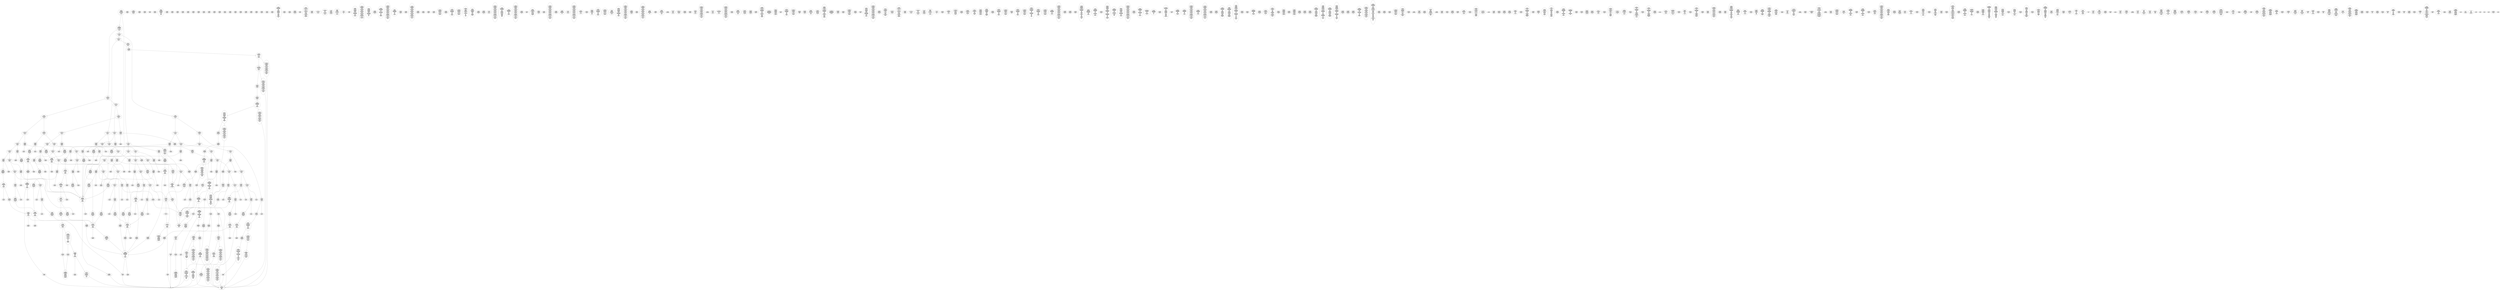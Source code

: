 /* Generated by GvGen v.1.0 (https://www.github.com/stricaud/gvgen) */

digraph G {
compound=true;
   node1 [label="[anywhere]"];
   node2 [label="# 0x0
PUSHX Data
PUSHX Data
MSTORE
PUSHX LogicData
CALLDATASIZE
LT
PUSHX Data
JUMPI
"];
   node3 [label="# 0xd
PUSHX Data
CALLDATALOAD
PUSHX BitData
SHR
PUSHX LogicData
GT
PUSHX Data
JUMPI
"];
   node4 [label="# 0x1e
PUSHX LogicData
GT
PUSHX Data
JUMPI
"];
   node5 [label="# 0x29
PUSHX LogicData
GT
PUSHX Data
JUMPI
"];
   node6 [label="# 0x34
PUSHX LogicData
EQ
PUSHX Data
JUMPI
"];
   node7 [label="# 0x3f
PUSHX LogicData
EQ
PUSHX Data
JUMPI
"];
   node8 [label="# 0x4a
PUSHX LogicData
EQ
PUSHX Data
JUMPI
"];
   node9 [label="# 0x55
PUSHX LogicData
EQ
PUSHX Data
JUMPI
"];
   node10 [label="# 0x60
PUSHX LogicData
EQ
PUSHX Data
JUMPI
"];
   node11 [label="# 0x6b
PUSHX LogicData
EQ
PUSHX Data
JUMPI
"];
   node12 [label="# 0x76
PUSHX Data
REVERT
"];
   node13 [label="# 0x7a
JUMPDEST
PUSHX LogicData
EQ
PUSHX Data
JUMPI
"];
   node14 [label="# 0x86
PUSHX LogicData
EQ
PUSHX Data
JUMPI
"];
   node15 [label="# 0x91
PUSHX LogicData
EQ
PUSHX Data
JUMPI
"];
   node16 [label="# 0x9c
PUSHX LogicData
EQ
PUSHX Data
JUMPI
"];
   node17 [label="# 0xa7
PUSHX LogicData
EQ
PUSHX Data
JUMPI
"];
   node18 [label="# 0xb2
PUSHX Data
REVERT
"];
   node19 [label="# 0xb6
JUMPDEST
PUSHX LogicData
GT
PUSHX Data
JUMPI
"];
   node20 [label="# 0xc2
PUSHX LogicData
EQ
PUSHX Data
JUMPI
"];
   node21 [label="# 0xcd
PUSHX LogicData
EQ
PUSHX Data
JUMPI
"];
   node22 [label="# 0xd8
PUSHX LogicData
EQ
PUSHX Data
JUMPI
"];
   node23 [label="# 0xe3
PUSHX LogicData
EQ
PUSHX Data
JUMPI
"];
   node24 [label="# 0xee
PUSHX LogicData
EQ
PUSHX Data
JUMPI
"];
   node25 [label="# 0xf9
PUSHX LogicData
EQ
PUSHX Data
JUMPI
"];
   node26 [label="# 0x104
PUSHX Data
REVERT
"];
   node27 [label="# 0x108
JUMPDEST
PUSHX LogicData
EQ
PUSHX Data
JUMPI
"];
   node28 [label="# 0x114
PUSHX LogicData
EQ
PUSHX Data
JUMPI
"];
   node29 [label="# 0x11f
PUSHX LogicData
EQ
PUSHX Data
JUMPI
"];
   node30 [label="# 0x12a
PUSHX LogicData
EQ
PUSHX Data
JUMPI
"];
   node31 [label="# 0x135
PUSHX LogicData
EQ
PUSHX Data
JUMPI
"];
   node32 [label="# 0x140
PUSHX Data
REVERT
"];
   node33 [label="# 0x144
JUMPDEST
PUSHX LogicData
GT
PUSHX Data
JUMPI
"];
   node34 [label="# 0x150
PUSHX LogicData
GT
PUSHX Data
JUMPI
"];
   node35 [label="# 0x15b
PUSHX LogicData
EQ
PUSHX Data
JUMPI
"];
   node36 [label="# 0x166
PUSHX LogicData
EQ
PUSHX Data
JUMPI
"];
   node37 [label="# 0x171
PUSHX LogicData
EQ
PUSHX Data
JUMPI
"];
   node38 [label="# 0x17c
PUSHX LogicData
EQ
PUSHX Data
JUMPI
"];
   node39 [label="# 0x187
PUSHX LogicData
EQ
PUSHX Data
JUMPI
"];
   node40 [label="# 0x192
PUSHX LogicData
EQ
PUSHX Data
JUMPI
"];
   node41 [label="# 0x19d
PUSHX Data
REVERT
"];
   node42 [label="# 0x1a1
JUMPDEST
PUSHX LogicData
EQ
PUSHX Data
JUMPI
"];
   node43 [label="# 0x1ad
PUSHX LogicData
EQ
PUSHX Data
JUMPI
"];
   node44 [label="# 0x1b8
PUSHX LogicData
EQ
PUSHX Data
JUMPI
"];
   node45 [label="# 0x1c3
PUSHX LogicData
EQ
PUSHX Data
JUMPI
"];
   node46 [label="# 0x1ce
PUSHX LogicData
EQ
PUSHX Data
JUMPI
"];
   node47 [label="# 0x1d9
PUSHX Data
REVERT
"];
   node48 [label="# 0x1dd
JUMPDEST
PUSHX LogicData
GT
PUSHX Data
JUMPI
"];
   node49 [label="# 0x1e9
PUSHX LogicData
EQ
PUSHX Data
JUMPI
"];
   node50 [label="# 0x1f4
PUSHX LogicData
EQ
PUSHX Data
JUMPI
"];
   node51 [label="# 0x1ff
PUSHX LogicData
EQ
PUSHX Data
JUMPI
"];
   node52 [label="# 0x20a
PUSHX LogicData
EQ
PUSHX Data
JUMPI
"];
   node53 [label="# 0x215
PUSHX LogicData
EQ
PUSHX Data
JUMPI
"];
   node54 [label="# 0x220
PUSHX LogicData
EQ
PUSHX Data
JUMPI
"];
   node55 [label="# 0x22b
PUSHX Data
REVERT
"];
   node56 [label="# 0x22f
JUMPDEST
PUSHX LogicData
EQ
PUSHX Data
JUMPI
"];
   node57 [label="# 0x23b
PUSHX LogicData
EQ
PUSHX Data
JUMPI
"];
   node58 [label="# 0x246
PUSHX LogicData
EQ
PUSHX Data
JUMPI
"];
   node59 [label="# 0x251
PUSHX LogicData
EQ
PUSHX Data
JUMPI
"];
   node60 [label="# 0x25c
PUSHX LogicData
EQ
PUSHX Data
JUMPI
"];
   node61 [label="# 0x267
JUMPDEST
PUSHX Data
REVERT
"];
   node62 [label="# 0x26c
JUMPDEST
CALLVALUE
ISZERO
PUSHX Data
JUMPI
"];
   node63 [label="# 0x274
PUSHX Data
REVERT
"];
   node64 [label="# 0x278
JUMPDEST
PUSHX Data
PUSHX Data
CALLDATASIZE
PUSHX Data
PUSHX Data
JUMP
"];
   node65 [label="# 0x287
JUMPDEST
PUSHX Data
JUMP
"];
   node66 [label="# 0x28c
JUMPDEST
PUSHX MemData
MLOAD
ISZERO
ISZERO
MSTORE
PUSHX ArithData
ADD
"];
   node67 [label="# 0x298
JUMPDEST
PUSHX MemData
MLOAD
SUB
RETURN
"];
   node68 [label="# 0x2a1
JUMPDEST
CALLVALUE
ISZERO
PUSHX Data
JUMPI
"];
   node69 [label="# 0x2a9
PUSHX Data
REVERT
"];
   node70 [label="# 0x2ad
JUMPDEST
PUSHX Data
PUSHX Data
JUMP
"];
   node71 [label="# 0x2b6
JUMPDEST
PUSHX MemData
MLOAD
PUSHX Data
PUSHX Data
JUMP
"];
   node72 [label="# 0x2c3
JUMPDEST
CALLVALUE
ISZERO
PUSHX Data
JUMPI
"];
   node73 [label="# 0x2cb
PUSHX Data
REVERT
"];
   node74 [label="# 0x2cf
JUMPDEST
PUSHX Data
PUSHX Data
CALLDATASIZE
PUSHX Data
PUSHX Data
JUMP
"];
   node75 [label="# 0x2de
JUMPDEST
PUSHX Data
JUMP
"];
   node76 [label="# 0x2e3
JUMPDEST
PUSHX MemData
MLOAD
PUSHX ArithData
PUSHX BitData
PUSHX BitData
SHL
SUB
AND
MSTORE
PUSHX ArithData
ADD
PUSHX Data
JUMP
"];
   node77 [label="# 0x2fb
JUMPDEST
CALLVALUE
ISZERO
PUSHX Data
JUMPI
"];
   node78 [label="# 0x303
PUSHX Data
REVERT
"];
   node79 [label="# 0x307
JUMPDEST
PUSHX Data
PUSHX Data
CALLDATASIZE
PUSHX Data
PUSHX Data
JUMP
"];
   node80 [label="# 0x316
JUMPDEST
PUSHX Data
JUMP
"];
   node81 [label="# 0x31b
JUMPDEST
STOP
"];
   node82 [label="# 0x31d
JUMPDEST
CALLVALUE
ISZERO
PUSHX Data
JUMPI
"];
   node83 [label="# 0x325
PUSHX Data
REVERT
"];
   node84 [label="# 0x329
JUMPDEST
PUSHX StorData
SLOAD
"];
   node85 [label="# 0x32e
JUMPDEST
PUSHX MemData
MLOAD
MSTORE
PUSHX ArithData
ADD
PUSHX Data
JUMP
"];
   node86 [label="# 0x33c
JUMPDEST
CALLVALUE
ISZERO
PUSHX Data
JUMPI
"];
   node87 [label="# 0x344
PUSHX Data
REVERT
"];
   node88 [label="# 0x348
JUMPDEST
PUSHX Data
PUSHX Data
CALLDATASIZE
PUSHX Data
PUSHX Data
JUMP
"];
   node89 [label="# 0x357
JUMPDEST
PUSHX Data
JUMP
"];
   node90 [label="# 0x35c
JUMPDEST
CALLVALUE
ISZERO
PUSHX Data
JUMPI
"];
   node91 [label="# 0x364
PUSHX Data
REVERT
"];
   node92 [label="# 0x368
JUMPDEST
PUSHX Data
PUSHX Data
CALLDATASIZE
PUSHX Data
PUSHX Data
JUMP
"];
   node93 [label="# 0x377
JUMPDEST
PUSHX Data
MSTORE
PUSHX ArithData
PUSHX Data
MSTORE
PUSHX Data
SHA3
ADD
SLOAD
JUMP
"];
   node94 [label="# 0x38d
JUMPDEST
CALLVALUE
ISZERO
PUSHX Data
JUMPI
"];
   node95 [label="# 0x395
PUSHX Data
REVERT
"];
   node96 [label="# 0x399
JUMPDEST
PUSHX Data
PUSHX Data
CALLDATASIZE
PUSHX Data
PUSHX Data
JUMP
"];
   node97 [label="# 0x3a8
JUMPDEST
PUSHX Data
JUMP
"];
   node98 [label="# 0x3ad
JUMPDEST
CALLVALUE
ISZERO
PUSHX Data
JUMPI
"];
   node99 [label="# 0x3b5
PUSHX Data
REVERT
"];
   node100 [label="# 0x3b9
JUMPDEST
PUSHX Data
PUSHX Data
CALLDATASIZE
PUSHX Data
PUSHX Data
JUMP
"];
   node101 [label="# 0x3c8
JUMPDEST
PUSHX Data
JUMP
"];
   node102 [label="# 0x3cd
JUMPDEST
CALLVALUE
ISZERO
PUSHX Data
JUMPI
"];
   node103 [label="# 0x3d5
PUSHX Data
REVERT
"];
   node104 [label="# 0x3d9
JUMPDEST
PUSHX Data
PUSHX Data
CALLDATASIZE
PUSHX Data
PUSHX Data
JUMP
"];
   node105 [label="# 0x3e8
JUMPDEST
PUSHX Data
JUMP
"];
   node106 [label="# 0x3ed
JUMPDEST
CALLVALUE
ISZERO
PUSHX Data
JUMPI
"];
   node107 [label="# 0x3f5
PUSHX Data
REVERT
"];
   node108 [label="# 0x3f9
JUMPDEST
PUSHX Data
PUSHX Data
CALLDATASIZE
PUSHX Data
PUSHX Data
JUMP
"];
   node109 [label="# 0x408
JUMPDEST
PUSHX Data
JUMP
"];
   node110 [label="# 0x40d
JUMPDEST
CALLVALUE
ISZERO
PUSHX Data
JUMPI
"];
   node111 [label="# 0x415
PUSHX Data
REVERT
"];
   node112 [label="# 0x419
JUMPDEST
PUSHX Data
PUSHX Data
JUMP
"];
   node113 [label="# 0x422
JUMPDEST
CALLVALUE
ISZERO
PUSHX Data
JUMPI
"];
   node114 [label="# 0x42a
PUSHX Data
REVERT
"];
   node115 [label="# 0x42e
JUMPDEST
PUSHX Data
PUSHX Data
CALLDATASIZE
PUSHX Data
PUSHX Data
JUMP
"];
   node116 [label="# 0x43d
JUMPDEST
PUSHX Data
JUMP
"];
   node117 [label="# 0x442
JUMPDEST
CALLVALUE
ISZERO
PUSHX Data
JUMPI
"];
   node118 [label="# 0x44a
PUSHX Data
REVERT
"];
   node119 [label="# 0x44e
JUMPDEST
PUSHX Data
PUSHX Data
CALLDATASIZE
PUSHX Data
PUSHX Data
JUMP
"];
   node120 [label="# 0x45d
JUMPDEST
PUSHX Data
JUMP
"];
   node121 [label="# 0x462
JUMPDEST
CALLVALUE
ISZERO
PUSHX Data
JUMPI
"];
   node122 [label="# 0x46a
PUSHX Data
REVERT
"];
   node123 [label="# 0x46e
JUMPDEST
PUSHX StorData
SLOAD
PUSHX Data
JUMP
"];
   node124 [label="# 0x477
JUMPDEST
CALLVALUE
ISZERO
PUSHX Data
JUMPI
"];
   node125 [label="# 0x47f
PUSHX Data
REVERT
"];
   node126 [label="# 0x483
JUMPDEST
PUSHX Data
PUSHX Data
CALLDATASIZE
PUSHX Data
PUSHX Data
JUMP
"];
   node127 [label="# 0x492
JUMPDEST
PUSHX Data
JUMP
"];
   node128 [label="# 0x497
JUMPDEST
CALLVALUE
ISZERO
PUSHX Data
JUMPI
"];
   node129 [label="# 0x49f
PUSHX Data
REVERT
"];
   node130 [label="# 0x4a3
JUMPDEST
PUSHX StorData
SLOAD
PUSHX BitData
PUSHX BitData
SHL
DIV
PUSHX BitData
AND
PUSHX Data
JUMP
"];
   node131 [label="# 0x4b6
JUMPDEST
CALLVALUE
ISZERO
PUSHX Data
JUMPI
"];
   node132 [label="# 0x4be
PUSHX Data
REVERT
"];
   node133 [label="# 0x4c2
JUMPDEST
PUSHX Data
PUSHX Data
CALLDATASIZE
PUSHX Data
PUSHX Data
JUMP
"];
   node134 [label="# 0x4d1
JUMPDEST
PUSHX Data
JUMP
"];
   node135 [label="# 0x4d6
JUMPDEST
CALLVALUE
ISZERO
PUSHX Data
JUMPI
"];
   node136 [label="# 0x4de
PUSHX Data
REVERT
"];
   node137 [label="# 0x4e2
JUMPDEST
PUSHX StorData
SLOAD
PUSHX BitData
AND
PUSHX Data
JUMP
"];
   node138 [label="# 0x4ee
JUMPDEST
CALLVALUE
ISZERO
PUSHX Data
JUMPI
"];
   node139 [label="# 0x4f6
PUSHX Data
REVERT
"];
   node140 [label="# 0x4fa
JUMPDEST
PUSHX Data
PUSHX Data
CALLDATASIZE
PUSHX Data
PUSHX Data
JUMP
"];
   node141 [label="# 0x509
JUMPDEST
PUSHX Data
JUMP
"];
   node142 [label="# 0x50e
JUMPDEST
CALLVALUE
ISZERO
PUSHX Data
JUMPI
"];
   node143 [label="# 0x516
PUSHX Data
REVERT
"];
   node144 [label="# 0x51a
JUMPDEST
PUSHX Data
PUSHX Data
CALLDATASIZE
PUSHX Data
PUSHX Data
JUMP
"];
   node145 [label="# 0x529
JUMPDEST
PUSHX Data
JUMP
"];
   node146 [label="# 0x52e
JUMPDEST
CALLVALUE
ISZERO
PUSHX Data
JUMPI
"];
   node147 [label="# 0x536
PUSHX Data
REVERT
"];
   node148 [label="# 0x53a
JUMPDEST
PUSHX Data
PUSHX Data
CALLDATASIZE
PUSHX Data
PUSHX Data
JUMP
"];
   node149 [label="# 0x549
JUMPDEST
PUSHX Data
JUMP
"];
   node150 [label="# 0x54e
JUMPDEST
CALLVALUE
ISZERO
PUSHX Data
JUMPI
"];
   node151 [label="# 0x556
PUSHX Data
REVERT
"];
   node152 [label="# 0x55a
JUMPDEST
PUSHX Data
PUSHX Data
JUMP
"];
   node153 [label="# 0x563
JUMPDEST
PUSHX Data
PUSHX Data
CALLDATASIZE
PUSHX Data
PUSHX Data
JUMP
"];
   node154 [label="# 0x571
JUMPDEST
PUSHX Data
JUMP
"];
   node155 [label="# 0x576
JUMPDEST
CALLVALUE
ISZERO
PUSHX Data
JUMPI
"];
   node156 [label="# 0x57e
PUSHX Data
REVERT
"];
   node157 [label="# 0x582
JUMPDEST
PUSHX Data
PUSHX Data
JUMP
"];
   node158 [label="# 0x58b
JUMPDEST
CALLVALUE
ISZERO
PUSHX Data
JUMPI
"];
   node159 [label="# 0x593
PUSHX Data
REVERT
"];
   node160 [label="# 0x597
JUMPDEST
PUSHX StorData
SLOAD
PUSHX ArithData
PUSHX BitData
PUSHX BitData
SHL
SUB
AND
PUSHX Data
JUMP
"];
   node161 [label="# 0x5a9
JUMPDEST
CALLVALUE
ISZERO
PUSHX Data
JUMPI
"];
   node162 [label="# 0x5b1
PUSHX Data
REVERT
"];
   node163 [label="# 0x5b5
JUMPDEST
PUSHX Data
PUSHX Data
CALLDATASIZE
PUSHX Data
PUSHX Data
JUMP
"];
   node164 [label="# 0x5c4
JUMPDEST
PUSHX Data
JUMP
"];
   node165 [label="# 0x5c9
JUMPDEST
CALLVALUE
ISZERO
PUSHX Data
JUMPI
"];
   node166 [label="# 0x5d1
PUSHX Data
REVERT
"];
   node167 [label="# 0x5d5
JUMPDEST
PUSHX Data
PUSHX Data
CALLDATASIZE
PUSHX Data
PUSHX Data
JUMP
"];
   node168 [label="# 0x5e4
JUMPDEST
PUSHX Data
JUMP
"];
   node169 [label="# 0x5e9
JUMPDEST
CALLVALUE
ISZERO
PUSHX Data
JUMPI
"];
   node170 [label="# 0x5f1
PUSHX Data
REVERT
"];
   node171 [label="# 0x5f5
JUMPDEST
PUSHX Data
PUSHX Data
CALLDATASIZE
PUSHX Data
PUSHX Data
JUMP
"];
   node172 [label="# 0x604
JUMPDEST
PUSHX Data
JUMP
"];
   node173 [label="# 0x609
JUMPDEST
CALLVALUE
ISZERO
PUSHX Data
JUMPI
"];
   node174 [label="# 0x611
PUSHX Data
REVERT
"];
   node175 [label="# 0x615
JUMPDEST
PUSHX Data
PUSHX Data
JUMP
"];
   node176 [label="# 0x61e
JUMPDEST
CALLVALUE
ISZERO
PUSHX Data
JUMPI
"];
   node177 [label="# 0x626
PUSHX Data
REVERT
"];
   node178 [label="# 0x62a
JUMPDEST
PUSHX StorData
SLOAD
PUSHX Data
JUMP
"];
   node179 [label="# 0x633
JUMPDEST
CALLVALUE
ISZERO
PUSHX Data
JUMPI
"];
   node180 [label="# 0x63b
PUSHX Data
REVERT
"];
   node181 [label="# 0x63f
JUMPDEST
PUSHX Data
PUSHX Data
JUMP
"];
   node182 [label="# 0x648
JUMPDEST
CALLVALUE
ISZERO
PUSHX Data
JUMPI
"];
   node183 [label="# 0x650
PUSHX Data
REVERT
"];
   node184 [label="# 0x654
JUMPDEST
PUSHX Data
PUSHX Data
CALLDATASIZE
PUSHX Data
PUSHX Data
JUMP
"];
   node185 [label="# 0x663
JUMPDEST
PUSHX Data
JUMP
"];
   node186 [label="# 0x668
JUMPDEST
PUSHX Data
PUSHX Data
JUMP
"];
   node187 [label="# 0x670
JUMPDEST
CALLVALUE
ISZERO
PUSHX Data
JUMPI
"];
   node188 [label="# 0x678
PUSHX Data
REVERT
"];
   node189 [label="# 0x67c
JUMPDEST
PUSHX Data
PUSHX Data
CALLDATASIZE
PUSHX Data
PUSHX Data
JUMP
"];
   node190 [label="# 0x68b
JUMPDEST
PUSHX Data
JUMP
"];
   node191 [label="# 0x690
JUMPDEST
CALLVALUE
ISZERO
PUSHX Data
JUMPI
"];
   node192 [label="# 0x698
PUSHX Data
REVERT
"];
   node193 [label="# 0x69c
JUMPDEST
PUSHX Data
PUSHX Data
CALLDATASIZE
PUSHX Data
PUSHX Data
JUMP
"];
   node194 [label="# 0x6ab
JUMPDEST
PUSHX Data
JUMP
"];
   node195 [label="# 0x6b0
JUMPDEST
CALLVALUE
ISZERO
PUSHX Data
JUMPI
"];
   node196 [label="# 0x6b8
PUSHX Data
REVERT
"];
   node197 [label="# 0x6bc
JUMPDEST
PUSHX Data
PUSHX Data
CALLDATASIZE
PUSHX Data
PUSHX Data
JUMP
"];
   node198 [label="# 0x6cb
JUMPDEST
PUSHX Data
JUMP
"];
   node199 [label="# 0x6d0
JUMPDEST
CALLVALUE
ISZERO
PUSHX Data
JUMPI
"];
   node200 [label="# 0x6d8
PUSHX Data
REVERT
"];
   node201 [label="# 0x6dc
JUMPDEST
PUSHX Data
PUSHX Data
JUMP
"];
   node202 [label="# 0x704
JUMPDEST
CALLVALUE
ISZERO
PUSHX Data
JUMPI
"];
   node203 [label="# 0x70c
PUSHX Data
REVERT
"];
   node204 [label="# 0x710
JUMPDEST
PUSHX Data
PUSHX Data
CALLDATASIZE
PUSHX Data
PUSHX Data
JUMP
"];
   node205 [label="# 0x71f
JUMPDEST
PUSHX Data
JUMP
"];
   node206 [label="# 0x724
JUMPDEST
CALLVALUE
ISZERO
PUSHX Data
JUMPI
"];
   node207 [label="# 0x72c
PUSHX Data
REVERT
"];
   node208 [label="# 0x730
JUMPDEST
PUSHX Data
PUSHX Data
CALLDATASIZE
PUSHX Data
PUSHX Data
JUMP
"];
   node209 [label="# 0x73f
JUMPDEST
PUSHX Data
JUMP
"];
   node210 [label="# 0x744
JUMPDEST
CALLVALUE
ISZERO
PUSHX Data
JUMPI
"];
   node211 [label="# 0x74c
PUSHX Data
REVERT
"];
   node212 [label="# 0x750
JUMPDEST
PUSHX Data
PUSHX Data
JUMP
"];
   node213 [label="# 0x778
JUMPDEST
CALLVALUE
ISZERO
PUSHX Data
JUMPI
"];
   node214 [label="# 0x780
PUSHX Data
REVERT
"];
   node215 [label="# 0x784
JUMPDEST
PUSHX Data
PUSHX Data
CALLDATASIZE
PUSHX Data
PUSHX Data
JUMP
"];
   node216 [label="# 0x793
JUMPDEST
PUSHX ArithData
PUSHX BitData
PUSHX BitData
SHL
SUB
AND
PUSHX Data
MSTORE
PUSHX Data
PUSHX Data
MSTORE
PUSHX Data
SHA3
AND
MSTORE
MSTORE
SHA3
SLOAD
PUSHX BitData
AND
JUMP
"];
   node217 [label="# 0x7c1
JUMPDEST
CALLVALUE
ISZERO
PUSHX Data
JUMPI
"];
   node218 [label="# 0x7c9
PUSHX Data
REVERT
"];
   node219 [label="# 0x7cd
JUMPDEST
PUSHX Data
PUSHX Data
CALLDATASIZE
PUSHX Data
PUSHX Data
JUMP
"];
   node220 [label="# 0x7dc
JUMPDEST
PUSHX Data
JUMP
"];
   node221 [label="# 0x7e1
JUMPDEST
CALLVALUE
ISZERO
PUSHX Data
JUMPI
"];
   node222 [label="# 0x7e9
PUSHX Data
REVERT
"];
   node223 [label="# 0x7ed
JUMPDEST
PUSHX Data
PUSHX Data
CALLDATASIZE
PUSHX Data
PUSHX Data
JUMP
"];
   node224 [label="# 0x7fc
JUMPDEST
PUSHX Data
JUMP
"];
   node225 [label="# 0x801
JUMPDEST
PUSHX Data
PUSHX Data
PUSHX Data
JUMP
"];
   node226 [label="# 0x80c
JUMPDEST
JUMP
"];
   node227 [label="# 0x812
JUMPDEST
PUSHX Data
PUSHX StorData
SLOAD
PUSHX Data
PUSHX Data
JUMP
"];
   node228 [label="# 0x821
JUMPDEST
PUSHX ArithData
ADD
PUSHX ArithData
DIV
MUL
PUSHX ArithData
ADD
PUSHX MemData
MLOAD
ADD
PUSHX Data
MSTORE
MSTORE
PUSHX ArithData
ADD
SLOAD
PUSHX Data
PUSHX Data
JUMP
"];
   node229 [label="# 0x84d
JUMPDEST
ISZERO
PUSHX Data
JUMPI
"];
   node230 [label="# 0x854
PUSHX LogicData
LT
PUSHX Data
JUMPI
"];
   node231 [label="# 0x85c
PUSHX ArithData
SLOAD
DIV
MUL
MSTORE
PUSHX ArithData
ADD
PUSHX Data
JUMP
"];
   node232 [label="# 0x86f
JUMPDEST
ADD
PUSHX Data
MSTORE
PUSHX Data
PUSHX Data
SHA3
"];
   node233 [label="# 0x87d
JUMPDEST
SLOAD
MSTORE
PUSHX ArithData
ADD
PUSHX ArithData
ADD
GT
PUSHX Data
JUMPI
"];
   node234 [label="# 0x891
SUB
PUSHX BitData
AND
ADD
"];
   node235 [label="# 0x89a
JUMPDEST
JUMP
"];
   node236 [label="# 0x8a4
JUMPDEST
PUSHX Data
MSTORE
PUSHX Data
PUSHX Data
MSTORE
PUSHX Data
SHA3
SLOAD
PUSHX ArithData
PUSHX BitData
PUSHX BitData
SHL
SUB
AND
PUSHX Data
JUMPI
"];
   node237 [label="# 0x8c1
PUSHX MemData
MLOAD
PUSHX BitData
PUSHX BitData
SHL
MSTORE
PUSHX Data
PUSHX ArithData
ADD
MSTORE
PUSHX Data
PUSHX ArithData
ADD
MSTORE
PUSHX Data
PUSHX ArithData
ADD
MSTORE
PUSHX BitData
PUSHX BitData
SHL
PUSHX ArithData
ADD
MSTORE
PUSHX ArithData
ADD
"];
   node238 [label="# 0x919
JUMPDEST
PUSHX MemData
MLOAD
SUB
REVERT
"];
   node239 [label="# 0x922
JUMPDEST
PUSHX Data
MSTORE
PUSHX Data
PUSHX Data
MSTORE
PUSHX Data
SHA3
SLOAD
PUSHX ArithData
PUSHX BitData
PUSHX BitData
SHL
SUB
AND
JUMP
"];
   node240 [label="# 0x93e
JUMPDEST
PUSHX Data
PUSHX Data
PUSHX Data
JUMP
"];
   node241 [label="# 0x949
JUMPDEST
PUSHX ArithData
PUSHX BitData
PUSHX BitData
SHL
SUB
AND
PUSHX ArithData
PUSHX BitData
PUSHX BitData
SHL
SUB
AND
EQ
ISZERO
PUSHX Data
JUMPI
"];
   node242 [label="# 0x966
PUSHX MemData
MLOAD
PUSHX BitData
PUSHX BitData
SHL
MSTORE
PUSHX Data
PUSHX ArithData
ADD
MSTORE
PUSHX Data
PUSHX ArithData
ADD
MSTORE
PUSHX Data
PUSHX ArithData
ADD
MSTORE
PUSHX BitData
PUSHX BitData
SHL
PUSHX ArithData
ADD
MSTORE
PUSHX ArithData
ADD
PUSHX Data
JUMP
"];
   node243 [label="# 0x9b7
JUMPDEST
CALLER
PUSHX ArithData
PUSHX BitData
PUSHX BitData
SHL
SUB
AND
EQ
PUSHX Data
JUMPI
"];
   node244 [label="# 0x9c9
PUSHX Data
CALLER
PUSHX Data
JUMP
"];
   node245 [label="# 0x9d3
JUMPDEST
PUSHX Data
JUMPI
"];
   node246 [label="# 0x9d8
PUSHX MemData
MLOAD
PUSHX BitData
PUSHX BitData
SHL
MSTORE
PUSHX Data
PUSHX ArithData
ADD
MSTORE
PUSHX Data
PUSHX ArithData
ADD
MSTORE
PUSHX Data
PUSHX ArithData
ADD
MSTORE
PUSHX Data
PUSHX ArithData
ADD
MSTORE
PUSHX ArithData
ADD
PUSHX Data
JUMP
"];
   node247 [label="# 0xa45
JUMPDEST
PUSHX Data
PUSHX Data
JUMP
"];
   node248 [label="# 0xa4f
JUMPDEST
JUMP
"];
   node249 [label="# 0xa54
JUMPDEST
PUSHX Data
CALLER
"];
   node250 [label="# 0xa59
JUMPDEST
PUSHX Data
JUMP
"];
   node251 [label="# 0xa5f
JUMPDEST
PUSHX Data
JUMPI
"];
   node252 [label="# 0xa64
PUSHX MemData
MLOAD
PUSHX BitData
PUSHX BitData
SHL
MSTORE
PUSHX ArithData
ADD
PUSHX Data
PUSHX Data
JUMP
"];
   node253 [label="# 0xa7b
JUMPDEST
PUSHX Data
PUSHX Data
JUMP
"];
   node254 [label="# 0xa86
JUMPDEST
PUSHX StorData
SLOAD
PUSHX ArithData
PUSHX BitData
PUSHX BitData
SHL
SUB
AND
CALLER
EQ
PUSHX Data
JUMPI
"];
   node255 [label="# 0xa99
PUSHX MemData
MLOAD
PUSHX BitData
PUSHX BitData
SHL
MSTORE
PUSHX ArithData
ADD
PUSHX Data
PUSHX Data
JUMP
"];
   node256 [label="# 0xab0
JUMPDEST
PUSHX StorData
SLOAD
ISZERO
ISZERO
PUSHX BitData
PUSHX BitData
SHL
MUL
PUSHX BitData
PUSHX BitData
SHL
NOT
AND
OR
SSTORE
JUMP
"];
   node257 [label="# 0xace
JUMPDEST
PUSHX Data
MSTORE
PUSHX ArithData
PUSHX Data
MSTORE
PUSHX Data
SHA3
ADD
SLOAD
PUSHX Data
CALLER
PUSHX Data
JUMP
"];
   node258 [label="# 0xaeb
JUMPDEST
PUSHX Data
PUSHX Data
JUMP
"];
   node259 [label="# 0xaf5
JUMPDEST
PUSHX Data
PUSHX Data
PUSHX Data
JUMP
"];
   node260 [label="# 0xb00
JUMPDEST
LT
PUSHX Data
JUMPI
"];
   node261 [label="# 0xb07
PUSHX MemData
MLOAD
PUSHX BitData
PUSHX BitData
SHL
MSTORE
PUSHX Data
PUSHX ArithData
ADD
MSTORE
PUSHX Data
PUSHX ArithData
ADD
MSTORE
PUSHX Data
PUSHX ArithData
ADD
MSTORE
PUSHX BitData
PUSHX BitData
SHL
PUSHX ArithData
ADD
MSTORE
PUSHX ArithData
ADD
PUSHX Data
JUMP
"];
   node262 [label="# 0xb62
JUMPDEST
PUSHX ArithData
PUSHX BitData
PUSHX BitData
SHL
SUB
AND
PUSHX Data
MSTORE
PUSHX Data
PUSHX Data
MSTORE
PUSHX Data
SHA3
MSTORE
MSTORE
SHA3
SLOAD
JUMP
"];
   node263 [label="# 0xb8b
JUMPDEST
PUSHX ArithData
PUSHX BitData
PUSHX BitData
SHL
SUB
AND
CALLER
EQ
PUSHX Data
JUMPI
"];
   node264 [label="# 0xb9c
PUSHX MemData
MLOAD
PUSHX BitData
PUSHX BitData
SHL
MSTORE
PUSHX Data
PUSHX ArithData
ADD
MSTORE
PUSHX Data
PUSHX ArithData
ADD
MSTORE
PUSHX Data
PUSHX ArithData
ADD
MSTORE
PUSHX BitData
PUSHX BitData
SHL
PUSHX ArithData
ADD
MSTORE
PUSHX ArithData
ADD
PUSHX Data
JUMP
"];
   node265 [label="# 0xbfb
JUMPDEST
PUSHX Data
PUSHX Data
JUMP
"];
   node266 [label="# 0xc05
JUMPDEST
JUMP
"];
   node267 [label="# 0xc09
JUMPDEST
PUSHX Data
PUSHX Data
CALLER
PUSHX Data
JUMP
"];
   node268 [label="# 0xc33
JUMPDEST
PUSHX Data
JUMPI
"];
   node269 [label="# 0xc38
PUSHX MemData
MLOAD
PUSHX BitData
PUSHX BitData
SHL
MSTORE
PUSHX Data
PUSHX ArithData
ADD
MSTORE
PUSHX ArithData
ADD
MSTORE
PUSHX Data
PUSHX ArithData
ADD
MSTORE
PUSHX Data
PUSHX ArithData
ADD
MSTORE
PUSHX ArithData
ADD
PUSHX Data
JUMP
"];
   node270 [label="# 0xca7
JUMPDEST
PUSHX Data
PUSHX Data
JUMP
"];
   node271 [label="# 0xcaf
JUMPDEST
JUMP
"];
   node272 [label="# 0xcb1
JUMPDEST
PUSHX Data
PUSHX MemData
MLOAD
PUSHX ArithData
ADD
PUSHX Data
MSTORE
PUSHX Data
MSTORE
PUSHX Data
JUMP
"];
   node273 [label="# 0xccc
JUMPDEST
PUSHX Data
CALLER
PUSHX Data
JUMP
"];
   node274 [label="# 0xcd5
JUMPDEST
PUSHX Data
JUMPI
"];
   node275 [label="# 0xcda
PUSHX MemData
MLOAD
PUSHX BitData
PUSHX BitData
SHL
MSTORE
PUSHX Data
PUSHX ArithData
ADD
MSTORE
PUSHX Data
PUSHX ArithData
ADD
MSTORE
PUSHX Data
PUSHX ArithData
ADD
MSTORE
PUSHX BitData
PUSHX BitData
SHL
PUSHX ArithData
ADD
MSTORE
PUSHX ArithData
ADD
PUSHX Data
JUMP
"];
   node276 [label="# 0xd3a
JUMPDEST
PUSHX Data
PUSHX Data
JUMP
"];
   node277 [label="# 0xd43
JUMPDEST
JUMP
"];
   node278 [label="# 0xd46
JUMPDEST
PUSHX Data
PUSHX Data
PUSHX StorData
SLOAD
JUMP
"];
   node279 [label="# 0xd51
JUMPDEST
LT
PUSHX Data
JUMPI
"];
   node280 [label="# 0xd58
PUSHX MemData
MLOAD
PUSHX BitData
PUSHX BitData
SHL
MSTORE
PUSHX Data
PUSHX ArithData
ADD
MSTORE
PUSHX Data
PUSHX ArithData
ADD
MSTORE
PUSHX Data
PUSHX ArithData
ADD
MSTORE
PUSHX BitData
PUSHX BitData
SHL
PUSHX ArithData
ADD
MSTORE
PUSHX ArithData
ADD
PUSHX Data
JUMP
"];
   node281 [label="# 0xdb4
JUMPDEST
PUSHX StorData
SLOAD
LT
PUSHX Data
JUMPI
"];
   node282 [label="# 0xdc0
PUSHX Data
PUSHX Data
JUMP
"];
   node283 [label="# 0xdc7
JUMPDEST
PUSHX Data
MSTORE
PUSHX Data
PUSHX Data
SHA3
ADD
SLOAD
JUMP
"];
   node284 [label="# 0xdd9
JUMPDEST
PUSHX StorData
SLOAD
PUSHX ArithData
PUSHX BitData
PUSHX BitData
SHL
SUB
AND
CALLER
EQ
PUSHX Data
JUMPI
"];
   node285 [label="# 0xdec
PUSHX MemData
MLOAD
PUSHX BitData
PUSHX BitData
SHL
MSTORE
PUSHX ArithData
ADD
PUSHX Data
PUSHX Data
JUMP
"];
   node286 [label="# 0xe03
JUMPDEST
MLOAD
PUSHX Data
PUSHX Data
PUSHX ArithData
ADD
PUSHX Data
JUMP
"];
   node287 [label="# 0xe16
JUMPDEST
PUSHX Data
MSTORE
PUSHX Data
PUSHX Data
MSTORE
PUSHX Data
SHA3
SLOAD
PUSHX ArithData
PUSHX BitData
PUSHX BitData
SHL
SUB
AND
PUSHX Data
JUMPI
"];
   node288 [label="# 0xe34
PUSHX MemData
MLOAD
PUSHX BitData
PUSHX BitData
SHL
MSTORE
PUSHX Data
PUSHX ArithData
ADD
MSTORE
PUSHX Data
PUSHX ArithData
ADD
MSTORE
PUSHX Data
PUSHX ArithData
ADD
MSTORE
PUSHX BitData
PUSHX BitData
SHL
PUSHX ArithData
ADD
MSTORE
PUSHX ArithData
ADD
PUSHX Data
JUMP
"];
   node289 [label="# 0xe8d
JUMPDEST
PUSHX Data
PUSHX Data
CALLER
PUSHX Data
JUMP
"];
   node290 [label="# 0xeb7
JUMPDEST
PUSHX Data
JUMPI
"];
   node291 [label="# 0xebc
PUSHX MemData
MLOAD
PUSHX BitData
PUSHX BitData
SHL
MSTORE
PUSHX Data
PUSHX ArithData
ADD
MSTORE
PUSHX Data
PUSHX ArithData
ADD
MSTORE
PUSHX Data
PUSHX ArithData
ADD
MSTORE
PUSHX Data
PUSHX ArithData
ADD
MSTORE
PUSHX ArithData
ADD
PUSHX Data
JUMP
"];
   node292 [label="# 0xf29
JUMPDEST
PUSHX Data
PUSHX Data
PUSHX StorData
SLOAD
JUMP
"];
   node293 [label="# 0xf36
JUMPDEST
PUSHX Data
JUMP
"];
   node294 [label="# 0xf3b
JUMPDEST
PUSHX Data
PUSHX StorData
SLOAD
PUSHX ArithData
ADD
SSTORE
JUMP
"];
   node295 [label="# 0xf49
JUMPDEST
PUSHX Data
PUSHX ArithData
PUSHX BitData
PUSHX BitData
SHL
SUB
AND
PUSHX Data
JUMPI
"];
   node296 [label="# 0xf5a
PUSHX MemData
MLOAD
PUSHX BitData
PUSHX BitData
SHL
MSTORE
PUSHX Data
PUSHX ArithData
ADD
MSTORE
PUSHX Data
PUSHX ArithData
ADD
MSTORE
PUSHX Data
PUSHX ArithData
ADD
MSTORE
PUSHX BitData
PUSHX BitData
SHL
PUSHX ArithData
ADD
MSTORE
PUSHX ArithData
ADD
PUSHX Data
JUMP
"];
   node297 [label="# 0xfb4
JUMPDEST
PUSHX ArithData
PUSHX BitData
PUSHX BitData
SHL
SUB
AND
PUSHX Data
MSTORE
PUSHX Data
PUSHX Data
MSTORE
PUSHX Data
SHA3
SLOAD
JUMP
"];
   node298 [label="# 0xfd0
JUMPDEST
PUSHX StorData
SLOAD
PUSHX ArithData
PUSHX BitData
PUSHX BitData
SHL
SUB
AND
CALLER
EQ
PUSHX Data
JUMPI
"];
   node299 [label="# 0xfe3
PUSHX MemData
MLOAD
PUSHX BitData
PUSHX BitData
SHL
MSTORE
PUSHX ArithData
ADD
PUSHX Data
PUSHX Data
JUMP
"];
   node300 [label="# 0xffa
JUMPDEST
PUSHX Data
PUSHX Data
PUSHX Data
JUMP
"];
   node301 [label="# 0x1004
JUMPDEST
PUSHX Data
"];
   node302 [label="# 0x1008
JUMPDEST
LT
ISZERO
PUSHX Data
JUMPI
"];
   node303 [label="# 0x1011
PUSHX StorData
SLOAD
PUSHX Data
PUSHX Data
JUMP
"];
   node304 [label="# 0x101e
JUMPDEST
PUSHX Data
PUSHX Data
JUMP
"];
   node305 [label="# 0x102a
JUMPDEST
PUSHX Data
JUMP
"];
   node306 [label="# 0x1032
JUMPDEST
CALLVALUE
LT
ISZERO
PUSHX Data
JUMPI
"];
   node307 [label="# 0x103c
PUSHX MemData
MLOAD
PUSHX BitData
PUSHX BitData
SHL
MSTORE
PUSHX Data
PUSHX ArithData
ADD
MSTORE
PUSHX Data
PUSHX ArithData
ADD
MSTORE
PUSHX BitData
PUSHX BitData
SHL
PUSHX ArithData
ADD
MSTORE
PUSHX ArithData
ADD
PUSHX Data
JUMP
"];
   node308 [label="# 0x1078
JUMPDEST
PUSHX Data
"];
   node309 [label="# 0x107b
JUMPDEST
LT
ISZERO
PUSHX Data
JUMPI
"];
   node310 [label="# 0x1084
PUSHX LogicData
PUSHX StorData
SLOAD
GT
PUSHX Data
JUMPI
"];
   node311 [label="# 0x108e
PUSHX MemData
MLOAD
PUSHX BitData
PUSHX BitData
SHL
MSTORE
PUSHX Data
PUSHX ArithData
ADD
MSTORE
PUSHX Data
PUSHX ArithData
ADD
MSTORE
PUSHX BitData
PUSHX BitData
SHL
PUSHX ArithData
ADD
MSTORE
PUSHX ArithData
ADD
PUSHX Data
JUMP
"];
   node312 [label="# 0x10c0
JUMPDEST
PUSHX Data
CALLER
"];
   node313 [label="# 0x10c5
JUMPDEST
PUSHX StorData
SLOAD
PUSHX Data
JUMP
"];
   node314 [label="# 0x10cd
JUMPDEST
PUSHX Data
PUSHX StorData
SLOAD
PUSHX ArithData
ADD
SSTORE
JUMP
"];
   node315 [label="# 0x10db
JUMPDEST
PUSHX StorData
SLOAD
PUSHX Data
PUSHX Data
PUSHX Data
JUMP
"];
   node316 [label="# 0x10e9
JUMPDEST
PUSHX Data
SSTORE
PUSHX Data
PUSHX Data
JUMP
"];
   node317 [label="# 0x10f6
JUMPDEST
PUSHX Data
JUMP
"];
   node318 [label="# 0x10fe
JUMPDEST
PUSHX StorData
SLOAD
PUSHX MemData
MLOAD
PUSHX ArithData
PUSHX BitData
PUSHX BitData
SHL
SUB
AND
CALLVALUE
ISZERO
PUSHX ArithData
MUL
PUSHX Data
CALL
ISZERO
ISZERO
PUSHX Data
JUMPI
"];
   node319 [label="# 0x112f
RETURNDATASIZE
PUSHX Data
RETURNDATACOPY
RETURNDATASIZE
PUSHX Data
REVERT
"];
   node320 [label="# 0x1138
JUMPDEST
PUSHX Data
PUSHX Data
CALLER
PUSHX Data
JUMP
"];
   node321 [label="# 0x1162
JUMPDEST
PUSHX Data
JUMPI
"];
   node322 [label="# 0x1167
PUSHX MemData
MLOAD
PUSHX BitData
PUSHX BitData
SHL
MSTORE
PUSHX Data
PUSHX ArithData
ADD
MSTORE
PUSHX Data
PUSHX ArithData
ADD
MSTORE
PUSHX Data
PUSHX ArithData
ADD
MSTORE
PUSHX Data
PUSHX ArithData
ADD
MSTORE
PUSHX ArithData
ADD
PUSHX Data
JUMP
"];
   node323 [label="# 0x11d4
JUMPDEST
PUSHX Data
PUSHX Data
JUMP
"];
   node324 [label="# 0x11dc
JUMPDEST
PUSHX Data
MSTORE
PUSHX Data
PUSHX Data
MSTORE
PUSHX Data
SHA3
PUSHX Data
PUSHX Data
JUMP
"];
   node325 [label="# 0x11f4
JUMPDEST
JUMP
"];
   node326 [label="# 0x11fb
JUMPDEST
PUSHX StorData
SLOAD
PUSHX ArithData
PUSHX BitData
PUSHX BitData
SHL
SUB
AND
CALLER
EQ
PUSHX Data
JUMPI
"];
   node327 [label="# 0x120e
PUSHX MemData
MLOAD
PUSHX BitData
PUSHX BitData
SHL
MSTORE
PUSHX ArithData
ADD
PUSHX Data
PUSHX Data
JUMP
"];
   node328 [label="# 0x1225
JUMPDEST
PUSHX Data
SSTORE
JUMP
"];
   node329 [label="# 0x122a
JUMPDEST
PUSHX Data
MSTORE
PUSHX Data
PUSHX Data
MSTORE
PUSHX Data
SHA3
PUSHX ArithData
PUSHX BitData
PUSHX BitData
SHL
SUB
AND
MSTORE
MSTORE
SHA3
SLOAD
PUSHX BitData
AND
JUMP
"];
   node330 [label="# 0x1255
JUMPDEST
PUSHX Data
PUSHX StorData
SLOAD
PUSHX Data
PUSHX Data
JUMP
"];
   node331 [label="# 0x1264
JUMPDEST
PUSHX Data
CALLER
PUSHX Data
JUMP
"];
   node332 [label="# 0x126f
JUMPDEST
PUSHX StorData
SLOAD
CALLVALUE
LT
ISZERO
PUSHX Data
JUMPI
"];
   node333 [label="# 0x127a
PUSHX MemData
MLOAD
PUSHX BitData
PUSHX BitData
SHL
MSTORE
PUSHX Data
PUSHX ArithData
ADD
MSTORE
PUSHX Data
PUSHX ArithData
ADD
MSTORE
PUSHX BitData
PUSHX BitData
SHL
PUSHX ArithData
ADD
MSTORE
PUSHX ArithData
ADD
PUSHX Data
JUMP
"];
   node334 [label="# 0x12b6
JUMPDEST
PUSHX LogicData
PUSHX StorData
SLOAD
GT
PUSHX Data
JUMPI
"];
   node335 [label="# 0x12c1
PUSHX MemData
MLOAD
PUSHX BitData
PUSHX BitData
SHL
MSTORE
PUSHX Data
PUSHX ArithData
ADD
MSTORE
PUSHX Data
PUSHX ArithData
ADD
MSTORE
PUSHX BitData
PUSHX BitData
SHL
PUSHX ArithData
ADD
MSTORE
PUSHX ArithData
ADD
PUSHX Data
JUMP
"];
   node336 [label="# 0x12f3
JUMPDEST
PUSHX Data
CALLER
PUSHX Data
JUMP
"];
   node337 [label="# 0x12fc
JUMPDEST
PUSHX Data
PUSHX StorData
SLOAD
PUSHX ArithData
ADD
SSTORE
JUMP
"];
   node338 [label="# 0x130a
JUMPDEST
PUSHX StorData
SLOAD
PUSHX Data
PUSHX Data
PUSHX Data
JUMP
"];
   node339 [label="# 0x1318
JUMPDEST
PUSHX Data
SSTORE
PUSHX StorData
SLOAD
PUSHX MemData
MLOAD
PUSHX ArithData
PUSHX BitData
PUSHX BitData
SHL
SUB
AND
CALLVALUE
ISZERO
PUSHX ArithData
MUL
PUSHX Data
CALL
ISZERO
ISZERO
PUSHX Data
JUMPI
"];
   node340 [label="# 0x134b
RETURNDATASIZE
PUSHX Data
RETURNDATACOPY
RETURNDATASIZE
PUSHX Data
REVERT
"];
   node341 [label="# 0x1354
JUMPDEST
PUSHX Data
CALLER
PUSHX Data
JUMP
"];
   node342 [label="# 0x135e
JUMPDEST
PUSHX Data
JUMPI
"];
   node343 [label="# 0x1363
PUSHX MemData
MLOAD
PUSHX BitData
PUSHX BitData
SHL
MSTORE
PUSHX ArithData
ADD
PUSHX Data
PUSHX Data
JUMP
"];
   node344 [label="# 0x137a
JUMPDEST
PUSHX Data
PUSHX Data
JUMP
"];
   node345 [label="# 0x1386
JUMPDEST
JUMP
"];
   node346 [label="# 0x138c
JUMPDEST
PUSHX Data
MSTORE
PUSHX Data
PUSHX Data
MSTORE
PUSHX Data
SHA3
SLOAD
PUSHX Data
PUSHX ArithData
PUSHX BitData
PUSHX BitData
SHL
SUB
AND
PUSHX Data
JUMPI
"];
   node347 [label="# 0x13ac
PUSHX MemData
MLOAD
PUSHX BitData
PUSHX BitData
SHL
MSTORE
PUSHX Data
PUSHX ArithData
ADD
MSTORE
PUSHX Data
PUSHX ArithData
ADD
MSTORE
PUSHX Data
PUSHX ArithData
ADD
MSTORE
PUSHX BitData
PUSHX BitData
SHL
PUSHX ArithData
ADD
MSTORE
PUSHX ArithData
ADD
PUSHX Data
JUMP
"];
   node348 [label="# 0x140b
JUMPDEST
PUSHX Data
PUSHX Data
PUSHX Data
JUMP
"];
   node349 [label="# 0x1415
JUMPDEST
PUSHX StorData
SLOAD
PUSHX BitData
PUSHX BitData
SHL
DIV
PUSHX BitData
AND
ISZERO
ISZERO
PUSHX LogicData
EQ
PUSHX Data
JUMPI
"];
   node350 [label="# 0x142f
PUSHX StorData
SLOAD
PUSHX Data
PUSHX Data
JUMP
"];
   node351 [label="# 0x143b
JUMPDEST
PUSHX ArithData
ADD
PUSHX ArithData
DIV
MUL
PUSHX ArithData
ADD
PUSHX MemData
MLOAD
ADD
PUSHX Data
MSTORE
MSTORE
PUSHX ArithData
ADD
SLOAD
PUSHX Data
PUSHX Data
JUMP
"];
   node352 [label="# 0x1467
JUMPDEST
ISZERO
PUSHX Data
JUMPI
"];
   node353 [label="# 0x146e
PUSHX LogicData
LT
PUSHX Data
JUMPI
"];
   node354 [label="# 0x1476
PUSHX ArithData
SLOAD
DIV
MUL
MSTORE
PUSHX ArithData
ADD
PUSHX Data
JUMP
"];
   node355 [label="# 0x1489
JUMPDEST
ADD
PUSHX Data
MSTORE
PUSHX Data
PUSHX Data
SHA3
"];
   node356 [label="# 0x1497
JUMPDEST
SLOAD
MSTORE
PUSHX ArithData
ADD
PUSHX ArithData
ADD
GT
PUSHX Data
JUMPI
"];
   node357 [label="# 0x14ab
SUB
PUSHX BitData
AND
ADD
"];
   node358 [label="# 0x14b4
JUMPDEST
PUSHX Data
JUMP
"];
   node359 [label="# 0x14be
JUMPDEST
PUSHX LogicData
MLOAD
GT
PUSHX Data
JUMPI
"];
   node360 [label="# 0x14c8
PUSHX MemData
MLOAD
PUSHX ArithData
ADD
PUSHX Data
MSTORE
PUSHX Data
MSTORE
PUSHX Data
JUMP
"];
   node361 [label="# 0x14dc
JUMPDEST
PUSHX Data
PUSHX Data
JUMP
"];
   node362 [label="# 0x14e6
JUMPDEST
PUSHX MemData
MLOAD
PUSHX ArithData
ADD
PUSHX Data
PUSHX Data
JUMP
"];
   node363 [label="# 0x14f7
JUMPDEST
PUSHX MemData
MLOAD
PUSHX ArithData
SUB
SUB
MSTORE
PUSHX Data
MSTORE
JUMP
"];
   node364 [label="# 0x150d
JUMPDEST
PUSHX Data
MSTORE
PUSHX Data
PUSHX Data
MSTORE
PUSHX Data
SHA3
PUSHX Data
PUSHX Data
JUMP
"];
   node365 [label="# 0x1524
JUMPDEST
PUSHX Data
MSTORE
PUSHX ArithData
PUSHX Data
MSTORE
PUSHX Data
SHA3
ADD
SLOAD
PUSHX Data
CALLER
PUSHX Data
JUMP
"];
   node366 [label="# 0x1541
JUMPDEST
PUSHX Data
PUSHX Data
JUMP
"];
   node367 [label="# 0x154b
JUMPDEST
PUSHX StorData
SLOAD
PUSHX ArithData
PUSHX BitData
PUSHX BitData
SHL
SUB
AND
CALLER
EQ
PUSHX Data
JUMPI
"];
   node368 [label="# 0x155e
PUSHX MemData
MLOAD
PUSHX BitData
PUSHX BitData
SHL
MSTORE
PUSHX ArithData
ADD
PUSHX Data
PUSHX Data
JUMP
"];
   node369 [label="# 0x1575
JUMPDEST
PUSHX Data
SSTORE
JUMP
"];
   node370 [label="# 0x157a
JUMPDEST
PUSHX StorData
SLOAD
PUSHX ArithData
PUSHX BitData
PUSHX BitData
SHL
SUB
AND
CALLER
EQ
PUSHX Data
JUMPI
"];
   node371 [label="# 0x158d
PUSHX MemData
MLOAD
PUSHX BitData
PUSHX BitData
SHL
MSTORE
PUSHX ArithData
ADD
PUSHX Data
PUSHX Data
JUMP
"];
   node372 [label="# 0x15a4
JUMPDEST
PUSHX StorData
SLOAD
PUSHX ArithData
PUSHX BitData
PUSHX BitData
SHL
SUB
NOT
AND
PUSHX ArithData
PUSHX BitData
PUSHX BitData
SHL
SUB
AND
OR
SSTORE
JUMP
"];
   node373 [label="# 0x15c6
JUMPDEST
PUSHX StorData
SLOAD
PUSHX ArithData
PUSHX BitData
PUSHX BitData
SHL
SUB
AND
CALLER
EQ
PUSHX Data
JUMPI
"];
   node374 [label="# 0x15d9
PUSHX MemData
MLOAD
PUSHX BitData
PUSHX BitData
SHL
MSTORE
PUSHX ArithData
ADD
PUSHX Data
PUSHX Data
JUMP
"];
   node375 [label="# 0x15f0
JUMPDEST
PUSHX ArithData
PUSHX BitData
PUSHX BitData
SHL
SUB
AND
PUSHX Data
JUMPI
"];
   node376 [label="# 0x15ff
PUSHX MemData
MLOAD
PUSHX BitData
PUSHX BitData
SHL
MSTORE
PUSHX Data
PUSHX ArithData
ADD
MSTORE
PUSHX Data
PUSHX ArithData
ADD
MSTORE
PUSHX Data
PUSHX ArithData
ADD
MSTORE
PUSHX BitData
PUSHX BitData
SHL
PUSHX ArithData
ADD
MSTORE
PUSHX ArithData
ADD
PUSHX Data
JUMP
"];
   node377 [label="# 0x1655
JUMPDEST
PUSHX Data
PUSHX Data
JUMP
"];
   node378 [label="# 0x165e
JUMPDEST
PUSHX Data
PUSHX Data
JUMP
"];
   node379 [label="# 0x1668
JUMPDEST
PUSHX Data
JUMPI
"];
   node380 [label="# 0x166d
PUSHX Data
MSTORE
PUSHX BitData
PUSHX Data
MSTORE
PUSHX MemData
SHA3
PUSHX ArithData
PUSHX BitData
PUSHX BitData
SHL
SUB
AND
MSTORE
MSTORE
SHA3
SLOAD
PUSHX BitData
NOT
AND
OR
SSTORE
MLOAD
CALLER
PUSHX Data
LOGX
JUMP
"];
   node381 [label="# 0x16c9
JUMPDEST
PUSHX Data
PUSHX Data
PUSHX ArithData
PUSHX BitData
PUSHX BitData
SHL
SUB
AND
PUSHX Data
JUMP
"];
   node382 [label="# 0x16de
JUMPDEST
PUSHX Data
PUSHX ArithData
PUSHX BitData
PUSHX BitData
SHL
SUB
NOT
AND
PUSHX BitData
PUSHX BitData
SHL
EQ
PUSHX Data
JUMPI
"];
   node383 [label="# 0x16fa
PUSHX Data
PUSHX Data
JUMP
"];
   node384 [label="# 0x1703
JUMPDEST
PUSHX Data
MSTORE
PUSHX Data
PUSHX Data
MSTORE
PUSHX Data
SHA3
SLOAD
PUSHX ArithData
PUSHX BitData
PUSHX BitData
SHL
SUB
NOT
AND
PUSHX ArithData
PUSHX BitData
PUSHX BitData
SHL
SUB
AND
OR
SSTORE
PUSHX Data
PUSHX Data
JUMP
"];
   node385 [label="# 0x1738
JUMPDEST
PUSHX ArithData
PUSHX BitData
PUSHX BitData
SHL
SUB
AND
PUSHX Data
PUSHX MemData
MLOAD
PUSHX MemData
MLOAD
SUB
LOGX
JUMP
"];
   node386 [label="# 0x1771
JUMPDEST
PUSHX Data
MSTORE
PUSHX Data
PUSHX Data
MSTORE
PUSHX Data
SHA3
SLOAD
PUSHX ArithData
PUSHX BitData
PUSHX BitData
SHL
SUB
AND
PUSHX Data
JUMPI
"];
   node387 [label="# 0x178e
PUSHX MemData
MLOAD
PUSHX BitData
PUSHX BitData
SHL
MSTORE
PUSHX Data
PUSHX ArithData
ADD
MSTORE
PUSHX Data
PUSHX ArithData
ADD
MSTORE
PUSHX Data
PUSHX ArithData
ADD
MSTORE
PUSHX BitData
PUSHX BitData
SHL
PUSHX ArithData
ADD
MSTORE
PUSHX ArithData
ADD
PUSHX Data
JUMP
"];
   node388 [label="# 0x17ea
JUMPDEST
PUSHX Data
PUSHX Data
PUSHX Data
JUMP
"];
   node389 [label="# 0x17f5
JUMPDEST
PUSHX ArithData
PUSHX BitData
PUSHX BitData
SHL
SUB
AND
PUSHX ArithData
PUSHX BitData
PUSHX BitData
SHL
SUB
AND
EQ
PUSHX Data
JUMPI
"];
   node390 [label="# 0x1812
PUSHX ArithData
PUSHX BitData
PUSHX BitData
SHL
SUB
AND
PUSHX Data
PUSHX Data
JUMP
"];
   node391 [label="# 0x1825
JUMPDEST
PUSHX ArithData
PUSHX BitData
PUSHX BitData
SHL
SUB
AND
EQ
"];
   node392 [label="# 0x1830
JUMPDEST
PUSHX Data
JUMPI
"];
   node393 [label="# 0x1836
PUSHX ArithData
PUSHX BitData
PUSHX BitData
SHL
SUB
AND
PUSHX Data
MSTORE
PUSHX Data
PUSHX Data
MSTORE
PUSHX Data
SHA3
AND
MSTORE
MSTORE
SHA3
SLOAD
PUSHX BitData
AND
"];
   node394 [label="# 0x1860
JUMPDEST
JUMP
"];
   node395 [label="# 0x1868
JUMPDEST
PUSHX ArithData
PUSHX BitData
PUSHX BitData
SHL
SUB
AND
PUSHX Data
PUSHX Data
JUMP
"];
   node396 [label="# 0x187b
JUMPDEST
PUSHX ArithData
PUSHX BitData
PUSHX BitData
SHL
SUB
AND
EQ
PUSHX Data
JUMPI
"];
   node397 [label="# 0x188a
PUSHX MemData
MLOAD
PUSHX BitData
PUSHX BitData
SHL
MSTORE
PUSHX Data
PUSHX ArithData
ADD
MSTORE
PUSHX Data
PUSHX ArithData
ADD
MSTORE
PUSHX Data
PUSHX ArithData
ADD
MSTORE
PUSHX BitData
PUSHX BitData
SHL
PUSHX ArithData
ADD
MSTORE
PUSHX ArithData
ADD
PUSHX Data
JUMP
"];
   node398 [label="# 0x18e3
JUMPDEST
PUSHX ArithData
PUSHX BitData
PUSHX BitData
SHL
SUB
AND
PUSHX Data
JUMPI
"];
   node399 [label="# 0x18f2
PUSHX MemData
MLOAD
PUSHX BitData
PUSHX BitData
SHL
MSTORE
PUSHX Data
PUSHX ArithData
ADD
MSTORE
PUSHX ArithData
ADD
MSTORE
PUSHX Data
PUSHX ArithData
ADD
MSTORE
PUSHX BitData
PUSHX BitData
SHL
PUSHX ArithData
ADD
MSTORE
PUSHX ArithData
ADD
PUSHX Data
JUMP
"];
   node400 [label="# 0x1945
JUMPDEST
PUSHX Data
PUSHX Data
JUMP
"];
   node401 [label="# 0x1950
JUMPDEST
PUSHX Data
PUSHX Data
PUSHX Data
JUMP
"];
   node402 [label="# 0x195b
JUMPDEST
PUSHX ArithData
PUSHX BitData
PUSHX BitData
SHL
SUB
AND
PUSHX Data
MSTORE
PUSHX Data
PUSHX Data
MSTORE
PUSHX Data
SHA3
SLOAD
PUSHX Data
PUSHX Data
PUSHX Data
JUMP
"];
   node403 [label="# 0x1984
JUMPDEST
SSTORE
PUSHX ArithData
PUSHX BitData
PUSHX BitData
SHL
SUB
AND
PUSHX Data
MSTORE
PUSHX Data
PUSHX Data
MSTORE
PUSHX Data
SHA3
SLOAD
PUSHX Data
PUSHX Data
PUSHX Data
JUMP
"];
   node404 [label="# 0x19b2
JUMPDEST
SSTORE
PUSHX Data
MSTORE
PUSHX Data
PUSHX Data
MSTORE
PUSHX MemData
SHA3
SLOAD
PUSHX ArithData
PUSHX BitData
PUSHX BitData
SHL
SUB
NOT
AND
PUSHX ArithData
PUSHX BitData
PUSHX BitData
SHL
SUB
AND
OR
SSTORE
MLOAD
AND
PUSHX Data
LOGX
JUMP
"];
   node405 [label="# 0x1a13
JUMPDEST
PUSHX Data
PUSHX Data
JUMP
"];
   node406 [label="# 0x1a1d
JUMPDEST
PUSHX Data
JUMPI
"];
   node407 [label="# 0x1a22
PUSHX Data
PUSHX ArithData
PUSHX BitData
PUSHX BitData
SHL
SUB
AND
PUSHX Data
PUSHX Data
JUMP
"];
   node408 [label="# 0x1a35
JUMPDEST
PUSHX Data
PUSHX Data
PUSHX Data
JUMP
"];
   node409 [label="# 0x1a40
JUMPDEST
PUSHX MemData
MLOAD
PUSHX ArithData
ADD
PUSHX Data
PUSHX Data
JUMP
"];
   node410 [label="# 0x1a51
JUMPDEST
PUSHX MemData
MLOAD
PUSHX BitData
NOT
SUB
ADD
MSTORE
MSTORE
PUSHX BitData
PUSHX BitData
SHL
MSTORE
PUSHX Data
PUSHX ArithData
ADD
PUSHX Data
JUMP
"];
   node411 [label="# 0x1a77
JUMPDEST
PUSHX Data
PUSHX Data
JUMP
"];
   node412 [label="# 0x1a81
JUMPDEST
PUSHX Data
MSTORE
PUSHX Data
PUSHX Data
MSTORE
PUSHX Data
SHA3
PUSHX Data
PUSHX Data
JUMP
"];
   node413 [label="# 0x1a99
JUMPDEST
PUSHX Data
PUSHX Data
JUMP
"];
   node414 [label="# 0x1aa3
JUMPDEST
PUSHX Data
MSTORE
PUSHX Data
PUSHX Data
MSTORE
PUSHX Data
SHA3
PUSHX Data
PUSHX Data
JUMP
"];
   node415 [label="# 0x1abb
JUMPDEST
PUSHX StorData
SLOAD
PUSHX BitData
AND
PUSHX Data
JUMPI
"];
   node416 [label="# 0x1ac6
PUSHX MemData
MLOAD
PUSHX BitData
PUSHX BitData
SHL
MSTORE
PUSHX Data
PUSHX ArithData
ADD
MSTORE
PUSHX Data
PUSHX ArithData
ADD
MSTORE
PUSHX BitData
PUSHX BitData
SHL
PUSHX ArithData
ADD
MSTORE
PUSHX ArithData
ADD
PUSHX Data
JUMP
"];
   node417 [label="# 0x1b04
JUMPDEST
PUSHX StorData
SLOAD
PUSHX BitData
NOT
AND
SSTORE
PUSHX Data
CALLER
"];
   node418 [label="# 0x1b31
JUMPDEST
PUSHX MemData
MLOAD
PUSHX ArithData
PUSHX BitData
PUSHX BitData
SHL
SUB
AND
MSTORE
PUSHX ArithData
ADD
PUSHX MemData
MLOAD
SUB
LOGX
JUMP
"];
   node419 [label="# 0x1b4e
JUMPDEST
PUSHX Data
PUSHX Data
PUSHX Data
JUMP
"];
   node420 [label="# 0x1b59
JUMPDEST
PUSHX Data
PUSHX Data
PUSHX Data
JUMP
"];
   node421 [label="# 0x1b67
JUMPDEST
PUSHX Data
PUSHX Data
PUSHX Data
JUMP
"];
   node422 [label="# 0x1b72
JUMPDEST
PUSHX ArithData
PUSHX BitData
PUSHX BitData
SHL
SUB
AND
PUSHX Data
MSTORE
PUSHX Data
PUSHX Data
MSTORE
PUSHX Data
SHA3
SLOAD
PUSHX Data
PUSHX Data
PUSHX Data
JUMP
"];
   node423 [label="# 0x1b9b
JUMPDEST
SSTORE
PUSHX Data
MSTORE
PUSHX Data
PUSHX Data
MSTORE
PUSHX MemData
SHA3
SLOAD
PUSHX ArithData
PUSHX BitData
PUSHX BitData
SHL
SUB
NOT
AND
SSTORE
MLOAD
PUSHX ArithData
PUSHX BitData
PUSHX BitData
SHL
SUB
AND
PUSHX Data
LOGX
JUMP
"];
   node424 [label="# 0x1bf5
JUMPDEST
PUSHX ArithData
PUSHX BitData
PUSHX BitData
SHL
SUB
AND
PUSHX Data
JUMPI
"];
   node425 [label="# 0x1c04
PUSHX MemData
MLOAD
PUSHX BitData
PUSHX BitData
SHL
MSTORE
PUSHX Data
PUSHX ArithData
ADD
MSTORE
PUSHX ArithData
ADD
MSTORE
PUSHX Data
PUSHX ArithData
ADD
MSTORE
PUSHX ArithData
ADD
PUSHX Data
JUMP
"];
   node426 [label="# 0x1c4b
JUMPDEST
PUSHX Data
MSTORE
PUSHX Data
PUSHX Data
MSTORE
PUSHX Data
SHA3
SLOAD
PUSHX ArithData
PUSHX BitData
PUSHX BitData
SHL
SUB
AND
ISZERO
PUSHX Data
JUMPI
"];
   node427 [label="# 0x1c69
PUSHX MemData
MLOAD
PUSHX BitData
PUSHX BitData
SHL
MSTORE
PUSHX Data
PUSHX ArithData
ADD
MSTORE
PUSHX Data
PUSHX ArithData
ADD
MSTORE
PUSHX Data
PUSHX ArithData
ADD
MSTORE
PUSHX ArithData
ADD
PUSHX Data
JUMP
"];
   node428 [label="# 0x1cb0
JUMPDEST
PUSHX Data
PUSHX Data
PUSHX Data
JUMP
"];
   node429 [label="# 0x1cbc
JUMPDEST
PUSHX ArithData
PUSHX BitData
PUSHX BitData
SHL
SUB
AND
PUSHX Data
MSTORE
PUSHX Data
PUSHX Data
MSTORE
PUSHX Data
SHA3
SLOAD
PUSHX Data
PUSHX Data
PUSHX Data
JUMP
"];
   node430 [label="# 0x1ce5
JUMPDEST
SSTORE
PUSHX Data
MSTORE
PUSHX Data
PUSHX Data
MSTORE
PUSHX MemData
SHA3
SLOAD
PUSHX ArithData
PUSHX BitData
PUSHX BitData
SHL
SUB
NOT
AND
PUSHX ArithData
PUSHX BitData
PUSHX BitData
SHL
SUB
AND
OR
SSTORE
MLOAD
PUSHX Data
LOGX
JUMP
"];
   node431 [label="# 0x1d43
JUMPDEST
PUSHX StorData
SLOAD
PUSHX ArithData
PUSHX BitData
PUSHX BitData
SHL
SUB
AND
PUSHX ArithData
PUSHX BitData
PUSHX BitData
SHL
SUB
NOT
AND
OR
SSTORE
PUSHX MemData
MLOAD
AND
PUSHX Data
LOGX
JUMP
"];
   node432 [label="# 0x1d93
JUMPDEST
PUSHX Data
PUSHX Data
PUSHX Data
JUMP
"];
   node433 [label="# 0x1d9f
JUMPDEST
PUSHX Data
PUSHX Data
PUSHX Data
JUMP
"];
   node434 [label="# 0x1dab
JUMPDEST
PUSHX StorData
SLOAD
PUSHX BitData
AND
ISZERO
PUSHX Data
JUMPI
"];
   node435 [label="# 0x1db7
PUSHX MemData
MLOAD
PUSHX BitData
PUSHX BitData
SHL
MSTORE
PUSHX Data
PUSHX ArithData
ADD
MSTORE
PUSHX Data
PUSHX ArithData
ADD
MSTORE
PUSHX BitData
PUSHX BitData
SHL
PUSHX ArithData
ADD
MSTORE
PUSHX ArithData
ADD
PUSHX Data
JUMP
"];
   node436 [label="# 0x1df1
JUMPDEST
PUSHX StorData
SLOAD
PUSHX BitData
NOT
AND
PUSHX BitData
OR
SSTORE
PUSHX Data
PUSHX Data
CALLER
JUMP
"];
   node437 [label="# 0x1e26
JUMPDEST
PUSHX Data
PUSHX Data
PUSHX Data
JUMP
"];
   node438 [label="# 0x1e32
JUMPDEST
PUSHX ArithData
PUSHX BitData
PUSHX BitData
SHL
SUB
AND
PUSHX ArithData
PUSHX BitData
PUSHX BitData
SHL
SUB
AND
EQ
ISZERO
PUSHX Data
JUMPI
"];
   node439 [label="# 0x1e4d
PUSHX MemData
MLOAD
PUSHX BitData
PUSHX BitData
SHL
MSTORE
PUSHX Data
PUSHX ArithData
ADD
MSTORE
PUSHX Data
PUSHX ArithData
ADD
MSTORE
PUSHX Data
PUSHX ArithData
ADD
MSTORE
PUSHX ArithData
ADD
PUSHX Data
JUMP
"];
   node440 [label="# 0x1e94
JUMPDEST
PUSHX ArithData
PUSHX BitData
PUSHX BitData
SHL
SUB
AND
PUSHX Data
MSTORE
PUSHX Data
PUSHX ArithData
MSTORE
PUSHX MemData
SHA3
AND
MSTORE
MSTORE
SHA3
SLOAD
PUSHX BitData
NOT
AND
ISZERO
ISZERO
OR
SSTORE
MLOAD
MSTORE
PUSHX Data
ADD
PUSHX MemData
MLOAD
SUB
LOGX
JUMP
"];
   node441 [label="# 0x1f01
JUMPDEST
PUSHX Data
PUSHX Data
JUMP
"];
   node442 [label="# 0x1f0c
JUMPDEST
PUSHX Data
PUSHX Data
JUMP
"];
   node443 [label="# 0x1f18
JUMPDEST
PUSHX Data
JUMPI
"];
   node444 [label="# 0x1f1d
PUSHX MemData
MLOAD
PUSHX BitData
PUSHX BitData
SHL
MSTORE
PUSHX ArithData
ADD
PUSHX Data
PUSHX Data
JUMP
"];
   node445 [label="# 0x1f34
JUMPDEST
PUSHX StorData
SLOAD
PUSHX Data
PUSHX BitData
PUSHX BitData
SHL
DIV
PUSHX BitData
AND
ISZERO
ISZERO
PUSHX LogicData
EQ
PUSHX Data
JUMPI
"];
   node446 [label="# 0x1f4e
PUSHX Data
PUSHX Data
JUMP
"];
   node447 [label="# 0x1f54
JUMPDEST
PUSHX Data
"];
   node448 [label="# 0x1f57
JUMPDEST
SLOAD
PUSHX Data
PUSHX Data
JUMP
"];
   node449 [label="# 0x1f62
JUMPDEST
PUSHX Data
PUSHX Data
JUMPI
"];
   node450 [label="# 0x1f6a
PUSHX Data
MLOAD
ADD
MSTORE
PUSHX Data
MSTORE
PUSHX BitData
PUSHX BitData
SHL
PUSHX ArithData
ADD
MSTORE
JUMP
"];
   node451 [label="# 0x1f86
JUMPDEST
PUSHX Data
"];
   node452 [label="# 0x1f8a
JUMPDEST
ISZERO
PUSHX Data
JUMPI
"];
   node453 [label="# 0x1f91
PUSHX Data
PUSHX Data
JUMP
"];
   node454 [label="# 0x1f9a
JUMPDEST
PUSHX Data
PUSHX Data
PUSHX Data
JUMP
"];
   node455 [label="# 0x1fa9
JUMPDEST
PUSHX Data
JUMP
"];
   node456 [label="# 0x1fb0
JUMPDEST
PUSHX Data
PUSHX LogicData
GT
ISZERO
PUSHX Data
JUMPI
"];
   node457 [label="# 0x1fc4
PUSHX Data
PUSHX Data
JUMP
"];
   node458 [label="# 0x1fcb
JUMPDEST
PUSHX MemData
MLOAD
MSTORE
PUSHX ArithData
ADD
PUSHX BitData
NOT
AND
PUSHX ArithData
ADD
ADD
PUSHX Data
MSTORE
ISZERO
PUSHX Data
JUMPI
"];
   node459 [label="# 0x1fe9
PUSHX ArithData
ADD
CALLDATASIZE
CALLDATACOPY
ADD
"];
   node460 [label="# 0x1ff5
JUMPDEST
"];
   node461 [label="# 0x1ff9
JUMPDEST
ISZERO
PUSHX Data
JUMPI
"];
   node462 [label="# 0x2000
PUSHX Data
PUSHX Data
PUSHX Data
JUMP
"];
   node463 [label="# 0x200a
JUMPDEST
PUSHX Data
PUSHX Data
PUSHX Data
JUMP
"];
   node464 [label="# 0x2017
JUMPDEST
PUSHX Data
PUSHX Data
PUSHX Data
JUMP
"];
   node465 [label="# 0x2022
JUMPDEST
PUSHX BitData
SHL
MLOAD
LT
PUSHX Data
JUMPI
"];
   node466 [label="# 0x2030
PUSHX Data
PUSHX Data
JUMP
"];
   node467 [label="# 0x2037
JUMPDEST
PUSHX ArithData
ADD
ADD
PUSHX ArithData
PUSHX BitData
PUSHX BitData
SHL
SUB
NOT
AND
PUSHX BitData
BYTE
MSTORE8
PUSHX Data
PUSHX Data
PUSHX Data
JUMP
"];
   node468 [label="# 0x2059
JUMPDEST
PUSHX Data
JUMP
"];
   node469 [label="# 0x2060
JUMPDEST
PUSHX Data
PUSHX Data
SLOAD
JUMP
"];
   node470 [label="# 0x206a
JUMPDEST
PUSHX Data
MSTORE
PUSHX ArithData
ADD
PUSHX Data
MSTORE
PUSHX Data
SHA3
SLOAD
PUSHX Data
JUMPI
"];
   node471 [label="# 0x2080
SLOAD
PUSHX ArithData
ADD
SSTORE
PUSHX Data
MSTORE
PUSHX Data
SHA3
ADD
SSTORE
SLOAD
MSTORE
ADD
MSTORE
PUSHX Data
SHA3
SSTORE
PUSHX Data
JUMP
"];
   node472 [label="# 0x20b1
JUMPDEST
PUSHX Data
PUSHX Data
JUMP
"];
   node473 [label="# 0x20b9
JUMPDEST
PUSHX Data
PUSHX ArithData
PUSHX BitData
PUSHX BitData
SHL
SUB
NOT
AND
PUSHX BitData
PUSHX BitData
SHL
EQ
PUSHX Data
JUMPI
"];
   node474 [label="# 0x20d5
PUSHX ArithData
PUSHX BitData
PUSHX BitData
SHL
SUB
NOT
AND
PUSHX BitData
PUSHX BitData
SHL
EQ
"];
   node475 [label="# 0x20ea
JUMPDEST
PUSHX Data
JUMPI
"];
   node476 [label="# 0x20f0
PUSHX Data
PUSHX Data
JUMP
"];
   node477 [label="# 0x20f9
JUMPDEST
PUSHX Data
PUSHX Data
JUMP
"];
   node478 [label="# 0x2104
JUMPDEST
PUSHX Data
PUSHX Data
PUSHX Data
PUSHX Data
PUSHX Data
JUMP
"];
   node479 [label="# 0x2113
JUMPDEST
PUSHX Data
PUSHX Data
PUSHX Data
JUMP
"];
   node480 [label="# 0x211e
JUMPDEST
PUSHX LogicData
GT
ISZERO
PUSHX Data
JUMPI
"];
   node481 [label="# 0x212f
PUSHX Data
PUSHX Data
JUMP
"];
   node482 [label="# 0x2136
JUMPDEST
PUSHX MemData
MLOAD
MSTORE
PUSHX ArithData
ADD
PUSHX BitData
NOT
AND
PUSHX ArithData
ADD
ADD
PUSHX Data
MSTORE
ISZERO
PUSHX Data
JUMPI
"];
   node483 [label="# 0x2154
PUSHX ArithData
ADD
CALLDATASIZE
CALLDATACOPY
ADD
"];
   node484 [label="# 0x2160
JUMPDEST
PUSHX BitData
PUSHX BitData
SHL
PUSHX LogicData
MLOAD
LT
PUSHX Data
JUMPI
"];
   node485 [label="# 0x2174
PUSHX Data
PUSHX Data
JUMP
"];
   node486 [label="# 0x217b
JUMPDEST
PUSHX ArithData
ADD
ADD
PUSHX ArithData
PUSHX BitData
PUSHX BitData
SHL
SUB
NOT
AND
PUSHX BitData
BYTE
MSTORE8
PUSHX BitData
PUSHX BitData
SHL
PUSHX LogicData
MLOAD
LT
PUSHX Data
JUMPI
"];
   node487 [label="# 0x21a3
PUSHX Data
PUSHX Data
JUMP
"];
   node488 [label="# 0x21aa
JUMPDEST
PUSHX ArithData
ADD
ADD
PUSHX ArithData
PUSHX BitData
PUSHX BitData
SHL
SUB
NOT
AND
PUSHX BitData
BYTE
MSTORE8
PUSHX Data
PUSHX Data
PUSHX Data
PUSHX Data
JUMP
"];
   node489 [label="# 0x21ce
JUMPDEST
PUSHX Data
PUSHX Data
PUSHX Data
JUMP
"];
   node490 [label="# 0x21d9
JUMPDEST
"];
   node491 [label="# 0x21dc
JUMPDEST
PUSHX LogicData
GT
ISZERO
PUSHX Data
JUMPI
"];
   node492 [label="# 0x21e6
PUSHX BitData
PUSHX BitData
SHL
PUSHX BitData
AND
PUSHX LogicData
LT
PUSHX Data
JUMPI
"];
   node493 [label="# 0x2206
PUSHX Data
PUSHX Data
JUMP
"];
   node494 [label="# 0x220d
JUMPDEST
BYTE
PUSHX BitData
SHL
MLOAD
LT
PUSHX Data
JUMPI
"];
   node495 [label="# 0x221c
PUSHX Data
PUSHX Data
JUMP
"];
   node496 [label="# 0x2223
JUMPDEST
PUSHX ArithData
ADD
ADD
PUSHX ArithData
PUSHX BitData
PUSHX BitData
SHL
SUB
NOT
AND
PUSHX BitData
BYTE
MSTORE8
PUSHX BitData
SHR
PUSHX Data
PUSHX Data
JUMP
"];
   node497 [label="# 0x224a
JUMPDEST
PUSHX Data
JUMP
"];
   node498 [label="# 0x2251
JUMPDEST
ISZERO
PUSHX Data
JUMPI
"];
   node499 [label="# 0x2259
PUSHX MemData
MLOAD
PUSHX BitData
PUSHX BitData
SHL
MSTORE
PUSHX Data
PUSHX ArithData
ADD
MSTORE
PUSHX ArithData
ADD
MSTORE
PUSHX Data
PUSHX ArithData
ADD
MSTORE
PUSHX ArithData
ADD
PUSHX Data
JUMP
"];
   node500 [label="# 0x22a0
JUMPDEST
PUSHX Data
PUSHX Data
JUMP
"];
   node501 [label="# 0x22aa
JUMPDEST
ISZERO
PUSHX Data
JUMPI
"];
   node502 [label="# 0x22b0
PUSHX Data
MSTORE
PUSHX Data
PUSHX Data
MSTORE
PUSHX MemData
SHA3
PUSHX ArithData
PUSHX BitData
PUSHX BitData
SHL
SUB
AND
MSTORE
MSTORE
SHA3
SLOAD
PUSHX BitData
NOT
AND
SSTORE
MLOAD
CALLER
PUSHX Data
LOGX
JUMP
"];
   node503 [label="# 0x2307
JUMPDEST
PUSHX Data
PUSHX Data
PUSHX ArithData
PUSHX BitData
PUSHX BitData
SHL
SUB
AND
PUSHX Data
JUMP
"];
   node504 [label="# 0x231c
JUMPDEST
PUSHX Data
PUSHX ArithData
ADD
SLOAD
LT
PUSHX Data
JUMPI
"];
   node505 [label="# 0x232c
PUSHX Data
PUSHX Data
JUMP
"];
   node506 [label="# 0x2333
JUMPDEST
PUSHX Data
MSTORE
PUSHX Data
PUSHX Data
SHA3
ADD
SLOAD
JUMP
"];
   node507 [label="# 0x2346
JUMPDEST
PUSHX Data
PUSHX ArithData
PUSHX BitData
PUSHX BitData
SHL
SUB
AND
EXTCODESIZE
ISZERO
PUSHX Data
JUMPI
"];
   node508 [label="# 0x2359
PUSHX MemData
MLOAD
PUSHX BitData
PUSHX BitData
SHL
MSTORE
PUSHX ArithData
PUSHX BitData
PUSHX BitData
SHL
SUB
AND
PUSHX Data
PUSHX Data
CALLER
PUSHX ArithData
ADD
PUSHX Data
JUMP
"];
   node509 [label="# 0x238a
JUMPDEST
PUSHX Data
PUSHX MemData
MLOAD
SUB
PUSHX Data
EXTCODESIZE
ISZERO
ISZERO
PUSHX Data
JUMPI
"];
   node510 [label="# 0x23a0
PUSHX Data
REVERT
"];
   node511 [label="# 0x23a4
JUMPDEST
GAS
CALL
ISZERO
PUSHX Data
JUMPI
"];
   node512 [label="# 0x23b2
PUSHX MemData
MLOAD
PUSHX ArithData
RETURNDATASIZE
ADD
PUSHX BitData
NOT
AND
ADD
MSTORE
PUSHX Data
ADD
PUSHX Data
JUMP
"];
   node513 [label="# 0x23d1
JUMPDEST
PUSHX Data
"];
   node514 [label="# 0x23d4
JUMPDEST
PUSHX Data
JUMPI
"];
   node515 [label="# 0x23d9
RETURNDATASIZE
ISZERO
PUSHX Data
JUMPI
"];
   node516 [label="# 0x23e1
PUSHX MemData
MLOAD
PUSHX BitData
NOT
PUSHX ArithData
RETURNDATASIZE
ADD
AND
ADD
PUSHX Data
MSTORE
RETURNDATASIZE
MSTORE
RETURNDATASIZE
PUSHX Data
PUSHX ArithData
ADD
RETURNDATACOPY
PUSHX Data
JUMP
"];
   node517 [label="# 0x2402
JUMPDEST
PUSHX Data
"];
   node518 [label="# 0x2407
JUMPDEST
MLOAD
PUSHX Data
JUMPI
"];
   node519 [label="# 0x240f
PUSHX MemData
MLOAD
PUSHX BitData
PUSHX BitData
SHL
MSTORE
PUSHX ArithData
ADD
PUSHX Data
PUSHX Data
JUMP
"];
   node520 [label="# 0x2426
JUMPDEST
MLOAD
PUSHX ArithData
ADD
REVERT
"];
   node521 [label="# 0x242e
JUMPDEST
PUSHX ArithData
PUSHX BitData
PUSHX BitData
SHL
SUB
NOT
AND
PUSHX BitData
PUSHX BitData
SHL
EQ
PUSHX Data
JUMP
"];
   node522 [label="# 0x2448
JUMPDEST
PUSHX Data
JUMP
"];
   node523 [label="# 0x2453
JUMPDEST
PUSHX Data
PUSHX ArithData
PUSHX BitData
PUSHX BitData
SHL
SUB
NOT
AND
PUSHX BitData
PUSHX BitData
SHL
EQ
PUSHX Data
JUMPI
"];
   node524 [label="# 0x246f
PUSHX Data
PUSHX Data
JUMP
"];
   node525 [label="# 0x2478
JUMPDEST
PUSHX Data
PUSHX Data
JUMP
"];
   node526 [label="# 0x2483
JUMPDEST
PUSHX StorData
SLOAD
PUSHX BitData
AND
ISZERO
PUSHX Data
JUMPI
"];
   node527 [label="# 0x248f
PUSHX MemData
MLOAD
PUSHX BitData
PUSHX BitData
SHL
MSTORE
PUSHX Data
PUSHX ArithData
ADD
MSTORE
PUSHX Data
PUSHX ArithData
ADD
MSTORE
PUSHX Data
PUSHX ArithData
ADD
MSTORE
PUSHX BitData
PUSHX BitData
SHL
PUSHX ArithData
ADD
MSTORE
PUSHX ArithData
ADD
PUSHX Data
JUMP
"];
   node528 [label="# 0x24ea
JUMPDEST
PUSHX Data
MSTORE
PUSHX ArithData
ADD
PUSHX Data
MSTORE
PUSHX Data
SHA3
SLOAD
ISZERO
PUSHX Data
JUMPI
"];
   node529 [label="# 0x2502
PUSHX Data
PUSHX Data
PUSHX Data
PUSHX Data
JUMP
"];
   node530 [label="# 0x250e
JUMPDEST
SLOAD
PUSHX Data
PUSHX Data
PUSHX Data
PUSHX Data
JUMP
"];
   node531 [label="# 0x2522
JUMPDEST
EQ
PUSHX Data
JUMPI
"];
   node532 [label="# 0x252c
PUSHX Data
PUSHX ArithData
ADD
SLOAD
LT
PUSHX Data
JUMPI
"];
   node533 [label="# 0x253b
PUSHX Data
PUSHX Data
JUMP
"];
   node534 [label="# 0x2542
JUMPDEST
PUSHX Data
MSTORE
PUSHX Data
PUSHX Data
SHA3
ADD
SLOAD
PUSHX ArithData
ADD
SLOAD
LT
PUSHX Data
JUMPI
"];
   node535 [label="# 0x255e
PUSHX Data
PUSHX Data
JUMP
"];
   node536 [label="# 0x2565
JUMPDEST
PUSHX Data
MSTORE
PUSHX Data
SHA3
ADD
SSTORE
MSTORE
PUSHX ArithData
ADD
MSTORE
PUSHX Data
SHA3
SSTORE
"];
   node537 [label="# 0x2587
JUMPDEST
SLOAD
PUSHX Data
JUMPI
"];
   node538 [label="# 0x2591
PUSHX Data
PUSHX Data
JUMP
"];
   node539 [label="# 0x2598
JUMPDEST
PUSHX ArithData
SUB
PUSHX Data
MSTORE
PUSHX Data
PUSHX Data
SHA3
ADD
PUSHX Data
SSTORE
SSTORE
PUSHX ArithData
ADD
PUSHX ArithData
MSTORE
PUSHX ArithData
ADD
MSTORE
PUSHX ArithData
ADD
PUSHX Data
SHA3
PUSHX Data
SSTORE
PUSHX Data
PUSHX Data
JUMP
"];
   node540 [label="# 0x25d3
JUMPDEST
PUSHX Data
PUSHX Data
JUMP
"];
   node541 [label="# 0x25dd
JUMPDEST
PUSHX Data
PUSHX ArithData
PUSHX BitData
PUSHX BitData
SHL
SUB
NOT
AND
PUSHX BitData
PUSHX BitData
SHL
EQ
PUSHX Data
JUMPI
"];
   node542 [label="# 0x25f9
PUSHX BitData
PUSHX BitData
SHL
PUSHX ArithData
PUSHX BitData
PUSHX BitData
SHL
SUB
NOT
AND
EQ
PUSHX Data
JUMP
"];
   node543 [label="# 0x2612
JUMPDEST
PUSHX ArithData
PUSHX BitData
PUSHX BitData
SHL
SUB
AND
PUSHX Data
JUMPI
"];
   node544 [label="# 0x2621
PUSHX Data
PUSHX StorData
SLOAD
PUSHX Data
MSTORE
PUSHX Data
PUSHX Data
MSTORE
PUSHX Data
SHA3
SSTORE
PUSHX ArithData
ADD
SSTORE
MSTORE
PUSHX ArithData
ADD
SSTORE
JUMP
"];
   node545 [label="# 0x2668
JUMPDEST
PUSHX Data
JUMP
"];
   node546 [label="# 0x266d
JUMPDEST
PUSHX ArithData
PUSHX BitData
PUSHX BitData
SHL
SUB
AND
PUSHX ArithData
PUSHX BitData
PUSHX BitData
SHL
SUB
AND
EQ
PUSHX Data
JUMPI
"];
   node547 [label="# 0x2687
PUSHX Data
PUSHX Data
JUMP
"];
   node548 [label="# 0x2690
JUMPDEST
PUSHX ArithData
PUSHX BitData
PUSHX BitData
SHL
SUB
AND
PUSHX Data
JUMPI
"];
   node549 [label="# 0x269f
PUSHX Data
PUSHX Data
JUMP
"];
   node550 [label="# 0x26a7
JUMPDEST
PUSHX ArithData
PUSHX BitData
PUSHX BitData
SHL
SUB
AND
PUSHX ArithData
PUSHX BitData
PUSHX BitData
SHL
SUB
AND
EQ
PUSHX Data
JUMPI
"];
   node551 [label="# 0x26c1
PUSHX Data
PUSHX Data
JUMP
"];
   node552 [label="# 0x26ca
JUMPDEST
PUSHX Data
PUSHX Data
PUSHX Data
PUSHX Data
JUMP
"];
   node553 [label="# 0x26d7
JUMPDEST
PUSHX Data
PUSHX Data
JUMP
"];
   node554 [label="# 0x26e1
JUMPDEST
PUSHX Data
MSTORE
PUSHX Data
PUSHX Data
MSTORE
PUSHX Data
SHA3
SLOAD
EQ
PUSHX Data
JUMPI
"];
   node555 [label="# 0x26fb
PUSHX ArithData
PUSHX BitData
PUSHX BitData
SHL
SUB
AND
PUSHX Data
MSTORE
PUSHX Data
PUSHX Data
MSTORE
PUSHX Data
SHA3
MSTORE
MSTORE
SHA3
SLOAD
MSTORE
SHA3
SSTORE
MSTORE
PUSHX Data
MSTORE
SHA3
SSTORE
"];
   node556 [label="# 0x2734
JUMPDEST
PUSHX Data
MSTORE
PUSHX Data
PUSHX Data
MSTORE
PUSHX Data
SHA3
SSTORE
PUSHX ArithData
PUSHX BitData
PUSHX BitData
SHL
SUB
AND
MSTORE
PUSHX Data
MSTORE
SHA3
MSTORE
MSTORE
SHA3
SSTORE
JUMP
"];
   node557 [label="# 0x2767
JUMPDEST
PUSHX StorData
SLOAD
PUSHX Data
PUSHX Data
PUSHX Data
PUSHX Data
JUMP
"];
   node558 [label="# 0x2779
JUMPDEST
PUSHX Data
MSTORE
PUSHX Data
PUSHX Data
MSTORE
PUSHX Data
SHA3
SLOAD
PUSHX StorData
SLOAD
LT
PUSHX Data
JUMPI
"];
   node559 [label="# 0x279a
PUSHX Data
PUSHX Data
JUMP
"];
   node560 [label="# 0x27a1
JUMPDEST
PUSHX Data
MSTORE
PUSHX Data
PUSHX Data
SHA3
ADD
SLOAD
PUSHX StorData
SLOAD
LT
PUSHX Data
JUMPI
"];
   node561 [label="# 0x27bb
PUSHX Data
PUSHX Data
JUMP
"];
   node562 [label="# 0x27c2
JUMPDEST
PUSHX Data
MSTORE
PUSHX Data
SHA3
ADD
SSTORE
MSTORE
PUSHX Data
MSTORE
PUSHX Data
SHA3
SSTORE
MSTORE
SHA3
SSTORE
PUSHX StorData
SLOAD
PUSHX Data
JUMPI
"];
   node563 [label="# 0x27f3
PUSHX Data
PUSHX Data
JUMP
"];
   node564 [label="# 0x27fa
JUMPDEST
PUSHX ArithData
SUB
PUSHX Data
MSTORE
PUSHX Data
PUSHX Data
SHA3
ADD
PUSHX Data
SSTORE
SSTORE
JUMP
"];
   node565 [label="# 0x2816
JUMPDEST
PUSHX Data
PUSHX Data
PUSHX Data
JUMP
"];
   node566 [label="# 0x2821
JUMPDEST
PUSHX ArithData
PUSHX BitData
PUSHX BitData
SHL
SUB
AND
PUSHX Data
MSTORE
PUSHX Data
PUSHX Data
MSTORE
PUSHX Data
SHA3
MSTORE
MSTORE
SHA3
SSTORE
MSTORE
PUSHX Data
MSTORE
SHA3
SSTORE
JUMP
"];
   node567 [label="# 0x285a
JUMPDEST
SLOAD
PUSHX Data
PUSHX Data
JUMP
"];
   node568 [label="# 0x2866
JUMPDEST
PUSHX Data
MSTORE
PUSHX Data
PUSHX Data
SHA3
PUSHX ArithData
ADD
PUSHX Data
DIV
ADD
PUSHX Data
JUMPI
"];
   node569 [label="# 0x2880
PUSHX Data
SSTORE
PUSHX Data
JUMP
"];
   node570 [label="# 0x2888
JUMPDEST
PUSHX LogicData
LT
PUSHX Data
JUMPI
"];
   node571 [label="# 0x2891
MLOAD
PUSHX BitData
NOT
AND
ADD
OR
SSTORE
PUSHX Data
JUMP
"];
   node572 [label="# 0x28a1
JUMPDEST
ADD
PUSHX ArithData
ADD
SSTORE
ISZERO
PUSHX Data
JUMPI
"];
   node573 [label="# 0x28b0
ADD
"];
   node574 [label="# 0x28b3
JUMPDEST
GT
ISZERO
PUSHX Data
JUMPI
"];
   node575 [label="# 0x28bc
MLOAD
SSTORE
PUSHX ArithData
ADD
PUSHX ArithData
ADD
PUSHX Data
JUMP
"];
   node576 [label="# 0x28ce
JUMPDEST
PUSHX Data
PUSHX Data
JUMP
"];
   node577 [label="# 0x28da
JUMPDEST
JUMP
"];
   node578 [label="# 0x28de
JUMPDEST
"];
   node579 [label="# 0x28df
JUMPDEST
GT
ISZERO
PUSHX Data
JUMPI
"];
   node580 [label="# 0x28e8
PUSHX Data
SSTORE
PUSHX ArithData
ADD
PUSHX Data
JUMP
"];
   node581 [label="# 0x28f3
JUMPDEST
PUSHX ArithData
PUSHX BitData
PUSHX BitData
SHL
SUB
NOT
AND
EQ
PUSHX Data
JUMPI
"];
   node582 [label="# 0x2905
PUSHX Data
REVERT
"];
   node583 [label="# 0x2909
JUMPDEST
PUSHX Data
PUSHX LogicData
SUB
SLT
ISZERO
PUSHX Data
JUMPI
"];
   node584 [label="# 0x2917
PUSHX Data
REVERT
"];
   node585 [label="# 0x291b
JUMPDEST
CALLDATALOAD
PUSHX Data
PUSHX Data
JUMP
"];
   node586 [label="# 0x2926
JUMPDEST
PUSHX Data
"];
   node587 [label="# 0x2929
JUMPDEST
LT
ISZERO
PUSHX Data
JUMPI
"];
   node588 [label="# 0x2932
ADD
MLOAD
ADD
MSTORE
PUSHX ArithData
ADD
PUSHX Data
JUMP
"];
   node589 [label="# 0x2941
JUMPDEST
GT
ISZERO
PUSHX Data
JUMPI
"];
   node590 [label="# 0x294a
PUSHX Data
ADD
MSTORE
JUMP
"];
   node591 [label="# 0x2952
JUMPDEST
PUSHX Data
MLOAD
MSTORE
PUSHX Data
PUSHX ArithData
ADD
PUSHX ArithData
ADD
PUSHX Data
JUMP
"];
   node592 [label="# 0x296a
JUMPDEST
PUSHX ArithData
ADD
PUSHX BitData
NOT
AND
ADD
PUSHX ArithData
ADD
JUMP
"];
   node593 [label="# 0x297e
JUMPDEST
PUSHX Data
MSTORE
PUSHX Data
PUSHX Data
PUSHX ArithData
ADD
PUSHX Data
JUMP
"];
   node594 [label="# 0x2991
JUMPDEST
PUSHX Data
PUSHX LogicData
SUB
SLT
ISZERO
PUSHX Data
JUMPI
"];
   node595 [label="# 0x299f
PUSHX Data
REVERT
"];
   node596 [label="# 0x29a3
JUMPDEST
CALLDATALOAD
JUMP
"];
   node597 [label="# 0x29aa
JUMPDEST
CALLDATALOAD
PUSHX ArithData
PUSHX BitData
PUSHX BitData
SHL
SUB
AND
EQ
PUSHX Data
JUMPI
"];
   node598 [label="# 0x29bd
PUSHX Data
REVERT
"];
   node599 [label="# 0x29c1
JUMPDEST
JUMP
"];
   node600 [label="# 0x29c6
JUMPDEST
PUSHX Data
PUSHX LogicData
SUB
SLT
ISZERO
PUSHX Data
JUMPI
"];
   node601 [label="# 0x29d5
PUSHX Data
REVERT
"];
   node602 [label="# 0x29d9
JUMPDEST
PUSHX Data
PUSHX Data
JUMP
"];
   node603 [label="# 0x29e2
JUMPDEST
PUSHX ArithData
ADD
CALLDATALOAD
JUMP
"];
   node604 [label="# 0x29f0
JUMPDEST
PUSHX Data
PUSHX Data
PUSHX LogicData
SUB
SLT
ISZERO
PUSHX Data
JUMPI
"];
   node605 [label="# 0x2a01
PUSHX Data
REVERT
"];
   node606 [label="# 0x2a05
JUMPDEST
PUSHX Data
PUSHX Data
JUMP
"];
   node607 [label="# 0x2a0e
JUMPDEST
PUSHX Data
PUSHX ArithData
ADD
PUSHX Data
JUMP
"];
   node608 [label="# 0x2a1c
JUMPDEST
PUSHX ArithData
ADD
CALLDATALOAD
JUMP
"];
   node609 [label="# 0x2a2c
JUMPDEST
CALLDATALOAD
ISZERO
ISZERO
EQ
PUSHX Data
JUMPI
"];
   node610 [label="# 0x2a38
PUSHX Data
REVERT
"];
   node611 [label="# 0x2a3c
JUMPDEST
PUSHX Data
PUSHX LogicData
SUB
SLT
ISZERO
PUSHX Data
JUMPI
"];
   node612 [label="# 0x2a4a
PUSHX Data
REVERT
"];
   node613 [label="# 0x2a4e
JUMPDEST
PUSHX Data
PUSHX Data
JUMP
"];
   node614 [label="# 0x2a57
JUMPDEST
PUSHX Data
PUSHX LogicData
SUB
SLT
ISZERO
PUSHX Data
JUMPI
"];
   node615 [label="# 0x2a66
PUSHX Data
REVERT
"];
   node616 [label="# 0x2a6a
JUMPDEST
CALLDATALOAD
PUSHX Data
PUSHX ArithData
ADD
PUSHX Data
JUMP
"];
   node617 [label="# 0x2a7a
JUMPDEST
JUMP
"];
   node618 [label="# 0x2a83
JUMPDEST
PUSHX BitData
PUSHX BitData
SHL
PUSHX Data
MSTORE
PUSHX Data
PUSHX Data
MSTORE
PUSHX Data
PUSHX Data
REVERT
"];
   node619 [label="# 0x2a99
JUMPDEST
PUSHX Data
PUSHX LogicData
GT
ISZERO
PUSHX Data
JUMPI
"];
   node620 [label="# 0x2aad
PUSHX Data
PUSHX Data
JUMP
"];
   node621 [label="# 0x2ab4
JUMPDEST
PUSHX MemData
MLOAD
PUSHX ArithData
ADD
PUSHX BitData
NOT
AND
PUSHX ArithData
ADD
AND
ADD
GT
LT
OR
ISZERO
PUSHX Data
JUMPI
"];
   node622 [label="# 0x2ad5
PUSHX Data
PUSHX Data
JUMP
"];
   node623 [label="# 0x2adc
JUMPDEST
PUSHX Data
MSTORE
MSTORE
ADD
GT
ISZERO
PUSHX Data
JUMPI
"];
   node624 [label="# 0x2af1
PUSHX Data
REVERT
"];
   node625 [label="# 0x2af5
JUMPDEST
PUSHX ArithData
ADD
CALLDATACOPY
PUSHX Data
PUSHX ArithData
ADD
ADD
MSTORE
JUMP
"];
   node626 [label="# 0x2b0f
JUMPDEST
PUSHX Data
PUSHX LogicData
SUB
SLT
ISZERO
PUSHX Data
JUMPI
"];
   node627 [label="# 0x2b1d
PUSHX Data
REVERT
"];
   node628 [label="# 0x2b21
JUMPDEST
CALLDATALOAD
PUSHX LogicData
GT
ISZERO
PUSHX Data
JUMPI
"];
   node629 [label="# 0x2b34
PUSHX Data
REVERT
"];
   node630 [label="# 0x2b38
JUMPDEST
ADD
PUSHX ArithData
ADD
SGT
PUSHX Data
JUMPI
"];
   node631 [label="# 0x2b45
PUSHX Data
REVERT
"];
   node632 [label="# 0x2b49
JUMPDEST
PUSHX Data
CALLDATALOAD
PUSHX ArithData
ADD
PUSHX Data
JUMP
"];
   node633 [label="# 0x2b58
JUMPDEST
PUSHX Data
PUSHX LogicData
SUB
SLT
ISZERO
PUSHX Data
JUMPI
"];
   node634 [label="# 0x2b66
PUSHX Data
REVERT
"];
   node635 [label="# 0x2b6a
JUMPDEST
PUSHX Data
PUSHX Data
JUMP
"];
   node636 [label="# 0x2b73
JUMPDEST
PUSHX Data
PUSHX LogicData
SUB
SLT
ISZERO
PUSHX Data
JUMPI
"];
   node637 [label="# 0x2b82
PUSHX Data
REVERT
"];
   node638 [label="# 0x2b86
JUMPDEST
CALLDATALOAD
PUSHX ArithData
ADD
CALLDATALOAD
JUMP
"];
   node639 [label="# 0x2b95
JUMPDEST
PUSHX Data
PUSHX LogicData
SUB
SLT
ISZERO
PUSHX Data
JUMPI
"];
   node640 [label="# 0x2ba4
PUSHX Data
REVERT
"];
   node641 [label="# 0x2ba8
JUMPDEST
PUSHX Data
PUSHX Data
JUMP
"];
   node642 [label="# 0x2bb1
JUMPDEST
PUSHX Data
PUSHX ArithData
ADD
PUSHX Data
JUMP
"];
   node643 [label="# 0x2bbf
JUMPDEST
PUSHX Data
PUSHX Data
PUSHX LogicData
SUB
SLT
ISZERO
PUSHX Data
JUMPI
"];
   node644 [label="# 0x2bd1
PUSHX Data
REVERT
"];
   node645 [label="# 0x2bd5
JUMPDEST
PUSHX Data
PUSHX Data
JUMP
"];
   node646 [label="# 0x2bde
JUMPDEST
PUSHX Data
PUSHX ArithData
ADD
PUSHX Data
JUMP
"];
   node647 [label="# 0x2bec
JUMPDEST
PUSHX ArithData
ADD
CALLDATALOAD
PUSHX ArithData
ADD
CALLDATALOAD
PUSHX LogicData
GT
ISZERO
PUSHX Data
JUMPI
"];
   node648 [label="# 0x2c0b
PUSHX Data
REVERT
"];
   node649 [label="# 0x2c0f
JUMPDEST
ADD
PUSHX ArithData
ADD
SGT
PUSHX Data
JUMPI
"];
   node650 [label="# 0x2c1c
PUSHX Data
REVERT
"];
   node651 [label="# 0x2c20
JUMPDEST
PUSHX Data
CALLDATALOAD
PUSHX ArithData
ADD
PUSHX Data
JUMP
"];
   node652 [label="# 0x2c2f
JUMPDEST
JUMP
"];
   node653 [label="# 0x2c3b
JUMPDEST
PUSHX Data
PUSHX LogicData
SUB
SLT
ISZERO
PUSHX Data
JUMPI
"];
   node654 [label="# 0x2c4a
PUSHX Data
REVERT
"];
   node655 [label="# 0x2c4e
JUMPDEST
PUSHX Data
PUSHX Data
JUMP
"];
   node656 [label="# 0x2c57
JUMPDEST
PUSHX Data
PUSHX ArithData
ADD
PUSHX Data
JUMP
"];
   node657 [label="# 0x2c65
JUMPDEST
PUSHX BitData
SHR
AND
PUSHX Data
JUMPI
"];
   node658 [label="# 0x2c73
PUSHX BitData
AND
"];
   node659 [label="# 0x2c79
JUMPDEST
PUSHX LogicData
LT
EQ
ISZERO
PUSHX Data
JUMPI
"];
   node660 [label="# 0x2c85
PUSHX BitData
PUSHX BitData
SHL
PUSHX Data
MSTORE
PUSHX Data
PUSHX Data
MSTORE
PUSHX Data
PUSHX Data
REVERT
"];
   node661 [label="# 0x2c9a
JUMPDEST
JUMP
"];
   node662 [label="# 0x2ca0
JUMPDEST
PUSHX ArithData
MSTORE
PUSHX Data
ADD
MSTORE
PUSHX Data
PUSHX ArithData
ADD
MSTORE
PUSHX BitData
PUSHX BitData
SHL
PUSHX ArithData
ADD
MSTORE
PUSHX ArithData
ADD
JUMP
"];
   node663 [label="# 0x2cf1
JUMPDEST
PUSHX ArithData
MSTORE
ADD
MSTORE
PUSHX Data
PUSHX ArithData
ADD
MSTORE
PUSHX ArithData
ADD
JUMP
"];
   node664 [label="# 0x2d26
JUMPDEST
PUSHX BitData
PUSHX BitData
SHL
PUSHX Data
MSTORE
PUSHX Data
PUSHX Data
MSTORE
PUSHX Data
PUSHX Data
REVERT
"];
   node665 [label="# 0x2d3c
JUMPDEST
PUSHX BitData
PUSHX BitData
SHL
PUSHX Data
MSTORE
PUSHX Data
PUSHX Data
MSTORE
PUSHX Data
PUSHX Data
REVERT
"];
   node666 [label="# 0x2d52
JUMPDEST
PUSHX Data
PUSHX BitData
NOT
EQ
ISZERO
PUSHX Data
JUMPI
"];
   node667 [label="# 0x2d5f
PUSHX Data
PUSHX Data
JUMP
"];
   node668 [label="# 0x2d66
JUMPDEST
PUSHX ArithData
ADD
JUMP
"];
   node669 [label="# 0x2d6d
JUMPDEST
PUSHX Data
MLOAD
PUSHX Data
PUSHX ArithData
ADD
PUSHX Data
JUMP
"];
   node670 [label="# 0x2d7f
JUMPDEST
MLOAD
ADD
PUSHX Data
PUSHX ArithData
ADD
PUSHX Data
JUMP
"];
   node671 [label="# 0x2d93
JUMPDEST
ADD
JUMP
"];
   node672 [label="# 0x2d9c
JUMPDEST
PUSHX Data
LT
ISZERO
PUSHX Data
JUMPI
"];
   node673 [label="# 0x2da7
PUSHX Data
PUSHX Data
JUMP
"];
   node674 [label="# 0x2dae
JUMPDEST
SUB
JUMP
"];
   node675 [label="# 0x2db3
JUMPDEST
PUSHX Data
NOT
GT
ISZERO
PUSHX Data
JUMPI
"];
   node676 [label="# 0x2dbf
PUSHX Data
PUSHX Data
JUMP
"];
   node677 [label="# 0x2dc6
JUMPDEST
ADD
JUMP
"];
   node678 [label="# 0x2dcb
JUMPDEST
PUSHX Data
MSTORE
PUSHX Data
MLOAD
PUSHX Data
PUSHX ArithData
ADD
PUSHX ArithData
ADD
PUSHX Data
JUMP
"];
   node679 [label="# 0x2e03
JUMPDEST
PUSHX BitData
PUSHX BitData
SHL
PUSHX ArithData
ADD
ADD
MSTORE
MLOAD
PUSHX Data
PUSHX ArithData
ADD
PUSHX ArithData
ADD
PUSHX Data
JUMP
"];
   node680 [label="# 0x2e34
JUMPDEST
ADD
PUSHX ArithData
ADD
JUMP
"];
   node681 [label="# 0x2e40
JUMPDEST
PUSHX ArithData
MSTORE
PUSHX Data
ADD
MSTORE
PUSHX Data
PUSHX ArithData
ADD
MSTORE
PUSHX BitData
PUSHX BitData
SHL
PUSHX ArithData
ADD
MSTORE
PUSHX ArithData
ADD
JUMP
"];
   node682 [label="# 0x2e92
JUMPDEST
PUSHX BitData
PUSHX BitData
SHL
PUSHX Data
MSTORE
PUSHX Data
PUSHX Data
MSTORE
PUSHX Data
PUSHX Data
REVERT
"];
   node683 [label="# 0x2ea8
JUMPDEST
PUSHX Data
PUSHX Data
JUMPI
"];
   node684 [label="# 0x2eb0
PUSHX Data
PUSHX Data
JUMP
"];
   node685 [label="# 0x2eb7
JUMPDEST
DIV
JUMP
"];
   node686 [label="# 0x2ebc
JUMPDEST
PUSHX Data
PUSHX Data
JUMPI
"];
   node687 [label="# 0x2ec4
PUSHX Data
PUSHX Data
JUMP
"];
   node688 [label="# 0x2ecb
JUMPDEST
MOD
JUMP
"];
   node689 [label="# 0x2ed0
JUMPDEST
PUSHX Data
PUSHX BitData
NOT
DIV
GT
ISZERO
ISZERO
AND
ISZERO
PUSHX Data
JUMPI
"];
   node690 [label="# 0x2ee3
PUSHX Data
PUSHX Data
JUMP
"];
   node691 [label="# 0x2eea
JUMPDEST
MUL
JUMP
"];
   node692 [label="# 0x2eef
JUMPDEST
PUSHX Data
PUSHX Data
JUMPI
"];
   node693 [label="# 0x2ef7
PUSHX Data
PUSHX Data
JUMP
"];
   node694 [label="# 0x2efe
JUMPDEST
PUSHX BitData
NOT
ADD
JUMP
"];
   node695 [label="# 0x2f06
JUMPDEST
PUSHX ArithData
PUSHX BitData
PUSHX BitData
SHL
SUB
AND
MSTORE
AND
PUSHX ArithData
ADD
MSTORE
PUSHX ArithData
ADD
MSTORE
PUSHX ArithData
PUSHX ArithData
ADD
MSTORE
PUSHX Data
PUSHX Data
ADD
PUSHX Data
JUMP
"];
   node696 [label="# 0x2f39
JUMPDEST
JUMP
"];
   node697 [label="# 0x2f43
JUMPDEST
PUSHX Data
PUSHX LogicData
SUB
SLT
ISZERO
PUSHX Data
JUMPI
"];
   node698 [label="# 0x2f51
PUSHX Data
REVERT
"];
   node699 [label="# 0x2f55
JUMPDEST
MLOAD
PUSHX Data
PUSHX Data
JUMP
"];
   node700 [label="# 0x2f60
JUMPDEST
PUSHX BitData
PUSHX BitData
SHL
PUSHX Data
MSTORE
PUSHX Data
PUSHX Data
MSTORE
PUSHX Data
PUSHX Data
REVERT
"];
   node701 [label="# 0x2f76
INVALID
"];
   node702 [label="# 0x2f77
LOGX
PUSHX Data
INVALID
"];
   node703 [label="# 0x2f7f
SLT
SHA3
MOD
SIGNEXTEND
REVERT
"];
   node704 [label="# 0x2f85
INVALID
"];
   node705 [label="# 0x2f86
INVALID
"];
   node706 [label="# 0x2f87
INVALID
"];
   node707 [label="# 0x2f88
INVALID
"];
   node708 [label="# 0x2f89
PUSHX Data
PUSHX Data
STOP
"];
   node709 [label="# 0x2fab
CALLER
"];
node2->node61;
node2->node3;
node3->node33;
node3->node4;
node4->node19;
node4->node5;
node5->node13;
node5->node6;
node6->node202;
node6->node7;
node7->node206;
node7->node8;
node8->node210;
node8->node9;
node9->node213;
node9->node10;
node10->node217;
node10->node11;
node11->node221;
node11->node12;
node13->node186;
node13->node14;
node14->node187;
node14->node15;
node15->node191;
node15->node16;
node16->node195;
node16->node17;
node17->node199;
node17->node18;
node19->node27;
node19->node20;
node20->node165;
node20->node21;
node21->node169;
node21->node22;
node22->node173;
node22->node23;
node23->node176;
node23->node24;
node24->node179;
node24->node25;
node25->node182;
node25->node26;
node27->node150;
node27->node28;
node28->node153;
node28->node29;
node29->node155;
node29->node30;
node30->node158;
node30->node31;
node31->node161;
node31->node32;
node33->node48;
node33->node34;
node34->node42;
node34->node35;
node35->node128;
node35->node36;
node36->node131;
node36->node37;
node37->node135;
node37->node38;
node38->node138;
node38->node39;
node39->node142;
node39->node40;
node40->node146;
node40->node41;
node42->node110;
node42->node43;
node43->node113;
node43->node44;
node44->node117;
node44->node45;
node45->node121;
node45->node46;
node46->node124;
node46->node47;
node48->node56;
node48->node49;
node49->node86;
node49->node50;
node50->node90;
node50->node51;
node51->node94;
node51->node52;
node52->node98;
node52->node53;
node53->node102;
node53->node54;
node54->node106;
node54->node55;
node56->node62;
node56->node57;
node57->node68;
node57->node58;
node58->node72;
node58->node59;
node59->node77;
node59->node60;
node60->node82;
node60->node61;
node62->node64;
node62->node63;
node64->node583;
node66->node67;
node68->node70;
node68->node69;
node70->node227;
node72->node74;
node72->node73;
node74->node594;
node76->node67;
node77->node79;
node77->node78;
node79->node600;
node82->node84;
node82->node83;
node84->node85;
node85->node67;
node86->node88;
node86->node87;
node88->node604;
node90->node92;
node90->node91;
node92->node594;
node94->node96;
node94->node95;
node96->node611;
node98->node100;
node98->node99;
node100->node614;
node102->node104;
node102->node103;
node104->node600;
node106->node108;
node106->node107;
node108->node614;
node110->node112;
node110->node111;
node112->node267;
node113->node115;
node113->node114;
node115->node604;
node117->node119;
node117->node118;
node119->node594;
node121->node123;
node121->node122;
node123->node85;
node124->node126;
node124->node125;
node126->node594;
node128->node130;
node128->node129;
node130->node66;
node131->node133;
node131->node132;
node133->node626;
node135->node137;
node135->node136;
node137->node66;
node138->node140;
node138->node139;
node140->node594;
node142->node144;
node142->node143;
node144->node633;
node146->node148;
node146->node147;
node148->node633;
node150->node152;
node150->node151;
node152->node298;
node153->node594;
node155->node157;
node155->node156;
node157->node320;
node158->node160;
node158->node159;
node160->node76;
node161->node163;
node161->node162;
node163->node636;
node165->node167;
node165->node166;
node167->node594;
node169->node171;
node169->node170;
node171->node614;
node173->node175;
node173->node174;
node175->node330;
node176->node178;
node176->node177;
node178->node85;
node179->node181;
node179->node180;
node181->node85;
node182->node184;
node182->node183;
node184->node639;
node186->node332;
node187->node189;
node187->node188;
node189->node643;
node191->node193;
node191->node192;
node193->node594;
node195->node197;
node195->node196;
node197->node594;
node199->node201;
node199->node200;
node201->node85;
node202->node204;
node202->node203;
node204->node614;
node206->node208;
node206->node207;
node208->node594;
node210->node212;
node210->node211;
node212->node85;
node213->node215;
node213->node214;
node215->node653;
node217->node219;
node217->node218;
node219->node633;
node221->node223;
node221->node222;
node223->node633;
node227->node657;
node248->node1;
node267->node329;
node268->node270;
node268->node269;
node269->node238;
node270->node415;
node271->node1;
node277->node1;
node295->node297;
node295->node296;
node296->node238;
node297->node1;
node298->node300;
node298->node299;
node299->node663;
node300->node431;
node313->node424;
node320->node329;
node321->node323;
node321->node322;
node322->node238;
node323->node434;
node329->node321;
node329->node268;
node330->node657;
node332->node334;
node332->node333;
node333->node238;
node334->node336;
node334->node335;
node335->node238;
node336->node313;
node415->node417;
node415->node416;
node416->node238;
node417->node418;
node418->node1;
node424->node426;
node424->node425;
node425->node238;
node426->node428;
node426->node427;
node427->node238;
node428->node477;
node431->node271;
node434->node436;
node434->node435;
node435->node238;
node436->node418;
node477->node525;
node525->node543;
node543->node546;
node543->node544;
node544->node545;
node545->node548;
node546->node548;
node546->node547;
node547->node552;
node548->node550;
node548->node549;
node549->node557;
node550->node248;
node550->node551;
node551->node565;
node552->node295;
node557->node672;
node565->node295;
node581->node277;
node581->node582;
node583->node585;
node583->node584;
node585->node581;
node594->node596;
node594->node595;
node596->node1;
node597->node599;
node597->node598;
node599->node1;
node600->node602;
node600->node601;
node602->node597;
node604->node606;
node604->node605;
node606->node597;
node609->node599;
node609->node610;
node611->node613;
node611->node612;
node613->node609;
node614->node616;
node614->node615;
node616->node597;
node619->node621;
node619->node620;
node620->node618;
node621->node623;
node621->node622;
node622->node618;
node623->node625;
node623->node624;
node625->node1;
node626->node628;
node626->node627;
node628->node630;
node628->node629;
node630->node632;
node630->node631;
node632->node619;
node633->node635;
node633->node634;
node635->node597;
node636->node638;
node636->node637;
node638->node1;
node639->node641;
node639->node640;
node641->node597;
node643->node645;
node643->node644;
node645->node597;
node653->node655;
node653->node654;
node655->node597;
node657->node659;
node657->node658;
node658->node659;
node659->node661;
node659->node660;
node661->node1;
node663->node238;
node672->node674;
node672->node673;
node673->node665;
node674->node1;
}
